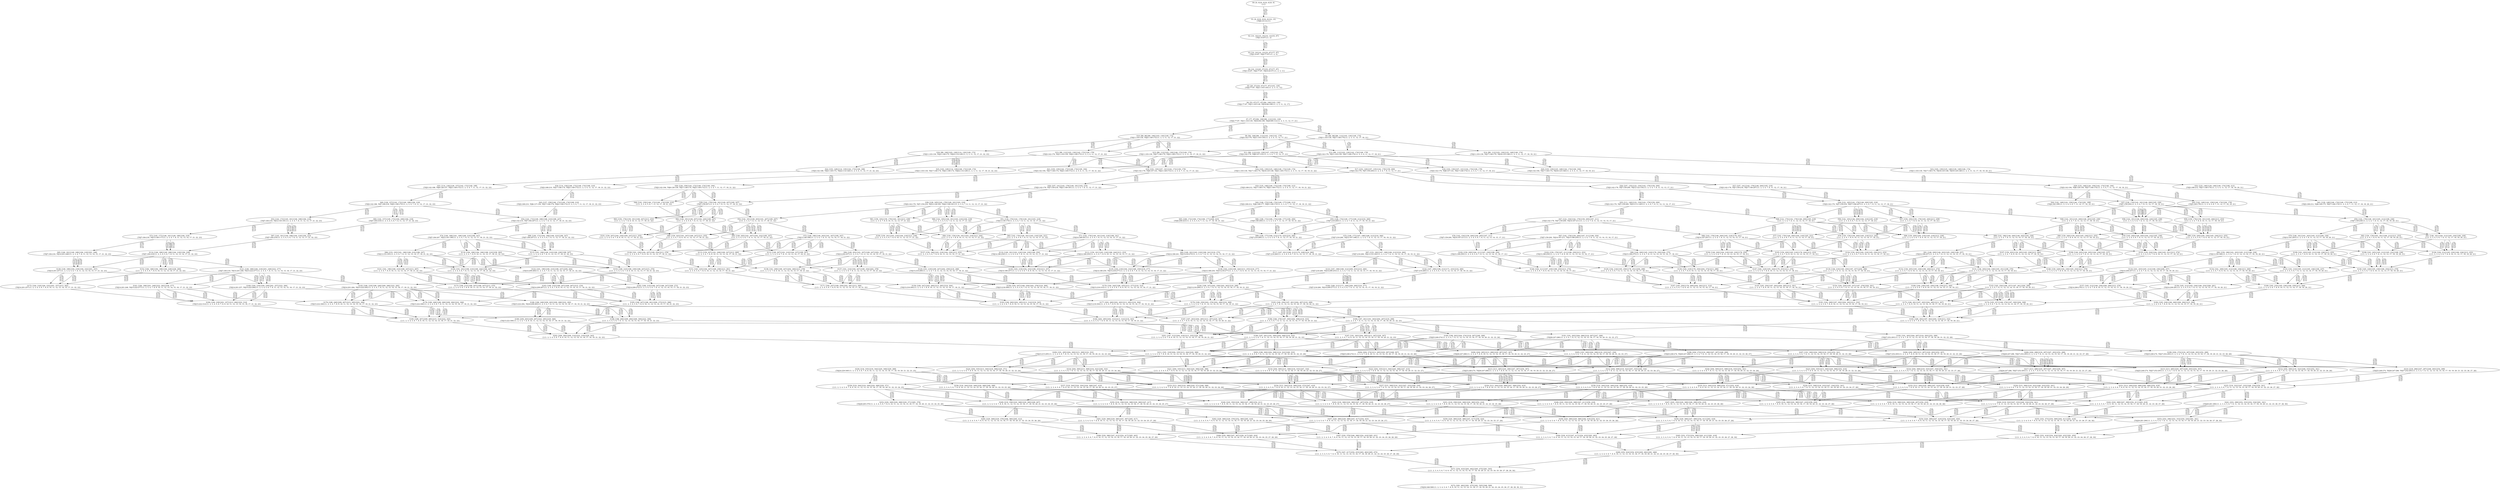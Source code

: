 digraph {
	S0[label="S0: [0, 0] [0, 0] [0, 0] [0, 0] \n{}{}"];
	S1[label="S1: [0, 0] [0, 0] [0, 0] [10, 13] \n{T0J0:10-13}{1}"];
	S2[label="S2: [10, 10] [10, 10] [10, 13] [53, 67] \n{T0J1:53-67}{1, 2}"];
	S3[label="S3: [10, 10] [10, 13] [53, 67] [77, 97] \n{T0J1:53-67, T0J2:77-97}{1, 2, 3}"];
	S4[label="S4: [10, 13] [45, 57] [53, 67] [77, 97] \n{T0J1:53-67, T0J2:77-97, T0J10:45-57}{1, 2, 3, 11}"];
	S5[label="S5: [45, 57] [53, 67] [77, 97] [103, 130] \n{T0J2:77-97, T0J11:103-130}{1, 2, 3, 11, 12}"];
	S6[label="S6: [53, 67] [77, 97] [84, 106] [103, 130] \n{T0J2:77-97, T0J11:103-130, T0J16:84-106}{1, 2, 3, 11, 12, 17}"];
	S7[label="S7: [77, 97] [84, 106] [89, 112] [103, 130] \n{T0J2:77-97, T0J11:103-130, T0J16:84-106, T0J20:89-112}{1, 2, 3, 11, 12, 17, 21}"];
	S8[label="S8: [84, 106] [89, 112] [103, 130] [142, 179] \n{T0J3:142-179, T0J11:103-130}{1, 2, 3, 4, 11, 12, 17, 21}"];
	S9[label="S9: [84, 96] [89, 112] [103, 130] [146, 174] \n{T0J11:103-130, T0J17:146-174}{1, 2, 3, 11, 12, 17, 18, 21}"];
	S10[label="S10: [89, 96] [89, 106] [103, 130] [149, 172] \n{T0J11:103-130, T0J21:149-172}{1, 2, 3, 11, 12, 17, 21, 22}"];
	S11[label="S11: [89, 112] [103, 130] [107, 135] [142, 179] \n{T0J3:142-179, T0J6:107-135}{1, 2, 3, 4, 7, 11, 12, 17, 21}"];
	S12[label="S12: [89, 112] [103, 130] [142, 174] [146, 179] \n{T0J3:142-179, T0J11:103-130, T0J17:146-174}{1, 2, 3, 4, 11, 12, 17, 18, 21}"];
	S13[label="S13: [89, 112] [103, 130] [142, 172] [149, 179] \n{T0J3:142-179, T0J11:103-130, T0J21:149-172}{1, 2, 3, 4, 11, 12, 17, 21, 22}"];
	S14[label="S14: [89, 112] [103, 130] [125, 148] [146, 174] \n{T0J11:103-130, T0J17:146-174, T0J18:125-148}{1, 2, 3, 11, 12, 17, 18, 19, 21}"];
	S15[label="S15: [89, 112] [103, 130] [146, 172] [149, 174] \n{T0J11:103-130, T0J17:146-174, T0J21:149-172}{1, 2, 3, 11, 12, 17, 18, 21, 22}"];
	S16[label="S16: [89, 106] [103, 128] [114, 130] [149, 172] \n{T0J11:103-130, T0J21:149-172, T0J22:114-128}{1, 2, 3, 11, 12, 17, 21, 22, 23}"];
	S17[label="S17: [103, 130] [107, 135] [142, 179] [159, 200] \n{T0J3:142-179, T0J7:159-200}{1, 2, 3, 4, 7, 8, 11, 12, 17, 21}"];
	S18[label="S18: [103, 130] [107, 141] [142, 174] [146, 179] \n{T0J3:142-179, T0J6:107-141, T0J17:146-174}{1, 2, 3, 4, 7, 11, 12, 17, 18, 21}"];
	S19[label="S19: [103, 130] [107, 141] [142, 172] [149, 179] \n{T0J3:142-179, T0J6:107-141, T0J21:149-172}{1, 2, 3, 4, 7, 11, 12, 17, 21, 22}"];
	S20[label="S20: [103, 130] [125, 148] [142, 174] [146, 194] \n{T0J3:142-194, T0J17:146-174, T0J18:125-148}{1, 2, 3, 4, 11, 12, 17, 18, 19, 21}"];
	S21[label="S21: [103, 130] [142, 172] [146, 174] [149, 194] \n{T0J3:142-194, T0J17:146-174, T0J21:149-172}{1, 2, 3, 4, 11, 12, 17, 18, 21, 22}"];
	S22[label="S22: [103, 128] [114, 130] [142, 172] [149, 188] \n{T0J3:142-188, T0J21:149-172, T0J22:114-128}{1, 2, 3, 4, 11, 12, 17, 21, 22, 23}"];
	S23[label="S23: [103, 130] [125, 146] [129, 148] [146, 174] \n{T0J11:103-130, T0J17:146-174, T0J18:125-148, T0J19:129-146}{1, 2, 3, 11, 12, 17, 18, 19, 20, 21}"];
	S24[label="S24: [103, 130] [125, 148] [146, 172] [149, 174] \n{T0J11:103-130, T0J17:146-174, T0J18:125-148, T0J21:149-172}{1, 2, 3, 11, 12, 17, 18, 19, 21, 22}"];
	S25[label="S25: [103, 128] [114, 130] [146, 172] [149, 174] \n{T0J11:103-130, T0J17:146-174, T0J21:149-172, T0J22:114-128}{1, 2, 3, 11, 12, 17, 18, 21, 22, 23}"];
	S26[label="S26: [107, 135] [122, 154] [142, 179] [159, 200] \n{T0J3:142-179, T0J7:159-200, T0J12:122-154}{1, 2, 3, 4, 7, 8, 11, 12, 13, 17, 21}"];
	S27[label="S27: [107, 141] [142, 179] [146, 200] [165, 218] \n{T0J3:142-179, T0J7:159-218, T0J17:146-207}{1, 2, 3, 4, 7, 8, 11, 12, 17, 18, 21}"];
	S28[label="S28: [107, 141] [142, 179] [149, 181] [163, 218] \n{T0J3:142-179, T0J7:159-218, T0J21:149-181}{1, 2, 3, 4, 7, 8, 11, 12, 17, 21, 22}"];
	S29[label="S29: [125, 148] [126, 159] [142, 174] [146, 194] \n{T0J3:142-194, T0J6:126-159, T0J17:146-174}{1, 2, 3, 4, 7, 11, 12, 17, 18, 19, 21}"];
	S30[label="S30: [126, 159] [142, 172] [146, 174] [149, 194] \n{T0J3:142-194, T0J6:126-159, T0J17:146-174, T0J21:149-172}{1, 2, 3, 4, 7, 11, 12, 17, 18, 21, 22}"];
	S31[label="S31: [114, 130] [126, 157] [142, 172] [149, 188] \n{T0J3:142-188, T0J6:126-157, T0J21:149-172}{1, 2, 3, 4, 7, 11, 12, 17, 21, 22, 23}"];
	S32[label="S32: [125, 146] [129, 148] [146, 174] [168, 212] \n{T0J3:168-212, T0J17:146-174}{1, 2, 3, 4, 11, 12, 17, 18, 19, 20, 21}"];
	S33[label="S33: [125, 148] [146, 172] [149, 174] [168, 212] \n{T0J3:168-212, T0J17:146-174, T0J21:149-172}{1, 2, 3, 4, 11, 12, 17, 18, 19, 21, 22}"];
	S34[label="S34: [114, 130] [146, 172] [149, 174] [168, 210] \n{T0J3:168-210, T0J17:146-174, T0J21:149-172}{1, 2, 3, 4, 11, 12, 17, 18, 21, 22, 23}"];
	S35[label="S35: [111, 140] [122, 154] [142, 179] [159, 200] \n{T0J3:142-179, T0J7:159-200, T0J13:111-140}{1, 2, 3, 4, 7, 8, 11, 12, 13, 14, 17, 21}"];
	S36[label="S36: [122, 165] [142, 179] [146, 200] [165, 218] \n{T0J3:142-179, T0J7:159-218, T0J17:146-207}{1, 2, 3, 4, 7, 8, 11, 12, 13, 17, 18, 21}"];
	S37[label="S37: [126, 179] [142, 181] [146, 200] [165, 236] \n{T0J7:159-236}{1, 2, 3, 4, 7, 8, 11, 12, 17, 18, 19, 21}"];
	S38[label="S38: [126, 165] [142, 179] [149, 181] [163, 218] \n{T0J3:142-179, T0J7:159-218, T0J12:126-165, T0J21:149-181}{1, 2, 3, 4, 7, 8, 11, 12, 13, 17, 21, 22}"];
	S39[label="S39: [142, 179] [146, 181] [149, 207] [169, 247] \n{T0J7:159-247}{1, 2, 3, 4, 7, 8, 11, 12, 17, 18, 21, 22}"];
	S40[label="S40: [126, 157] [142, 172] [149, 188] [184, 218] \n{T0J3:142-188, T0J7:184-218, T0J21:149-172}{1, 2, 3, 4, 7, 8, 11, 12, 17, 21, 22, 23}"];
	S41[label="S41: [129, 148] [146, 174] [148, 175] [168, 212] \n{T0J3:168-212, T0J6:148-175, T0J17:146-174}{1, 2, 3, 4, 7, 11, 12, 17, 18, 19, 20, 21}"];
	S42[label="S42: [146, 172] [148, 174] [149, 177] [168, 212] \n{T0J3:168-212, T0J6:148-177, T0J21:149-172}{1, 2, 3, 4, 7, 11, 12, 17, 18, 19, 21, 22}"];
	S43[label="S43: [137, 159] [146, 172] [149, 174] [168, 210] \n{T0J3:168-210, T0J6:137-159, T0J17:146-174, T0J21:149-172}{1, 2, 3, 4, 7, 11, 12, 17, 18, 21, 22, 23}"];
	S44[label="S44: [142, 148] [142, 159] [146, 174] [182, 199] \n{T0J4:182-199}{1, 2, 3, 4, 5, 6, 7, 11, 12, 17, 18, 19, 21}"];
	S45[label="S45: [142, 148] [142, 159] [146, 174] [164, 176] \n{T0J5:164-176}{1, 2, 3, 4, 5, 6, 7, 11, 12, 17, 18, 19, 21}"];
	S46[label="S46: [142, 159] [146, 172] [149, 174] [164, 210] \n{}{1, 2, 3, 4, 5, 6, 7, 11, 12, 17, 18, 21, 22}"];
	S47[label="S47: [122, 154] [142, 179] [159, 200] [167, 211] \n{T0J3:142-179, T0J7:159-200, T0J14:167-211}{1, 2, 3, 4, 7, 8, 11, 12, 13, 14, 15, 17, 21}"];
	S48[label="S48: [122, 170] [142, 179] [146, 200] [165, 218] \n{}{1, 2, 3, 4, 7, 8, 11, 12, 13, 14, 17, 18, 21}"];
	S49[label="S49: [142, 181] [145, 200] [146, 203] [165, 236] \n{}{1, 2, 3, 4, 7, 8, 11, 12, 13, 17, 18, 19, 21}"];
	S50[label="S50: [142, 179] [146, 181] [165, 212] [166, 236] \n{T0J7:159-236}{1, 2, 3, 4, 7, 8, 11, 12, 17, 18, 19, 20, 21}"];
	S51[label="S51: [130, 170] [142, 179] [149, 181] [163, 218] \n{T0J13:130-170}{1, 2, 3, 4, 7, 8, 11, 12, 13, 14, 17, 21, 22}"];
	S52[label="S52: [142, 181] [149, 203] [161, 207] [169, 247] \n{}{1, 2, 3, 4, 7, 8, 11, 12, 13, 17, 18, 21, 22}"];
	S53[label="S53: [142, 172] [145, 181] [149, 188] [184, 218] \n{T0J7:184-218, T0J12:145-181}{1, 2, 3, 4, 7, 8, 11, 12, 13, 17, 21, 22, 23}"];
	S54[label="S54: [142, 172] [149, 188] [168, 210] [188, 247] \n{T0J3:142-210, T0J7:184-247}{1, 2, 3, 4, 7, 8, 11, 12, 17, 18, 21, 22, 23}"];
	S55[label="S55: [148, 174] [149, 177] [168, 212] [216, 260] \n{T0J7:216-260}{1, 2, 3, 4, 7, 8, 11, 12, 17, 18, 19, 21, 22}"];
	S56[label="S56: [142, 165] [146, 200] [164, 216] [165, 218] \n{}{1, 2, 3, 4, 5, 6, 7, 8, 11, 12, 13, 17, 18, 21}"];
	S57[label="S57: [159, 165] [159, 179] [165, 200] [213, 239] \n{}{1, 2, 3, 4, 7, 8, 9, 10, 11, 12, 13, 17, 18, 21}"];
	S58[label="S58: [142, 181] [146, 200] [164, 230] [165, 236] \n{}{1, 2, 3, 4, 5, 6, 7, 8, 11, 12, 17, 18, 19, 21}"];
	S59[label="S59: [159, 179] [159, 181] [165, 200] [213, 253] \n{}{1, 2, 3, 4, 7, 8, 9, 10, 11, 12, 17, 18, 19, 21}"];
	S60[label="S60: [142, 165] [149, 181] [163, 216] [164, 218] \n{}{1, 2, 3, 4, 5, 6, 7, 8, 11, 12, 13, 17, 21, 22}"];
	S61[label="S61: [159, 165] [159, 179] [163, 181] [213, 239] \n{}{1, 2, 3, 4, 7, 8, 9, 10, 11, 12, 13, 17, 21, 22}"];
	S62[label="S62: [146, 181] [149, 207] [164, 230] [169, 247] \n{}{1, 2, 3, 4, 5, 6, 7, 8, 11, 12, 17, 18, 21, 22}"];
	S63[label="S63: [159, 179] [159, 181] [169, 207] [213, 253] \n{}{1, 2, 3, 4, 7, 8, 9, 10, 11, 12, 17, 18, 21, 22}"];
	S64[label="S64: [142, 157] [149, 172] [164, 208] [184, 218] \n{T0J7:184-218}{1, 2, 3, 4, 5, 6, 7, 8, 11, 12, 17, 21, 22, 23}"];
	S65[label="S65: [168, 172] [168, 174] [168, 177] [208, 223] \n{T0J4:208-223}{1, 2, 3, 4, 5, 6, 7, 11, 12, 17, 18, 19, 21, 22}"];
	S66[label="S66: [168, 172] [168, 174] [168, 177] [190, 200] \n{T0J5:190-200}{1, 2, 3, 4, 5, 6, 7, 11, 12, 17, 18, 19, 21, 22}"];
	S67[label="S67: [142, 179] [159, 200] [167, 211] [198, 250] \n{T0J7:159-200, T0J14:167-211, T0J15:198-250}{1, 2, 3, 4, 7, 8, 11, 12, 13, 14, 15, 16, 17, 21}"];
	S68[label="S68: [142, 179] [146, 200] [165, 218] [178, 241] \n{T0J14:167-241}{1, 2, 3, 4, 7, 8, 11, 12, 13, 14, 15, 17, 18, 21}"];
	S69[label="S69: [142, 186] [146, 200] [146, 203] [165, 236] \n{}{1, 2, 3, 4, 7, 8, 11, 12, 13, 14, 17, 18, 19, 21}"];
	S70[label="S70: [146, 181] [161, 203] [165, 212] [166, 236] \n{T0J12:161-203}{1, 2, 3, 4, 7, 8, 11, 12, 13, 17, 18, 19, 20, 21}"];
	S71[label="S71: [142, 179] [149, 181] [163, 218] [186, 241] \n{T0J14:186-241}{1, 2, 3, 4, 7, 8, 11, 12, 13, 14, 15, 17, 21, 22}"];
	S72[label="S72: [146, 186] [149, 203] [161, 207] [169, 247] \n{T0J13:146-186}{1, 2, 3, 4, 7, 8, 11, 12, 13, 14, 17, 18, 21, 22}"];
	S73[label="S73: [145, 177] [146, 181] [149, 188] [184, 218] \n{T0J7:184-218, T0J13:146-177}{1, 2, 3, 4, 7, 8, 11, 12, 13, 14, 17, 21, 22, 23}"];
	S74[label="S74: [149, 188] [161, 196] [168, 210] [188, 247] \n{T0J7:184-247, T0J12:161-196}{1, 2, 3, 4, 7, 8, 11, 12, 13, 17, 18, 21, 22, 23}"];
	S75[label="S75: [149, 177] [167, 198] [168, 212] [216, 260] \n{T0J7:216-260, T0J12:167-198}{1, 2, 3, 4, 7, 8, 11, 12, 13, 17, 18, 19, 21, 22}"];
	S76[label="S76: [142, 154] [159, 200] [164, 205] [167, 211] \n{T0J7:159-200, T0J14:167-211}{1, 2, 3, 4, 5, 6, 7, 8, 11, 12, 13, 14, 15, 17, 21}"];
	S77[label="S77: [142, 179] [146, 200] [164, 218] [165, 221] \n{}{1, 2, 3, 4, 5, 6, 7, 8, 11, 12, 13, 14, 17, 18, 21}"];
	S78[label="S78: [159, 179] [159, 200] [165, 218] [213, 244] \n{}{1, 2, 3, 4, 7, 8, 9, 10, 11, 12, 13, 14, 17, 18, 21}"];
	S79[label="S79: [145, 200] [146, 205] [164, 232] [165, 236] \n{}{1, 2, 3, 4, 5, 6, 7, 8, 11, 12, 13, 17, 18, 19, 21}"];
	S80[label="S80: [159, 200] [159, 203] [165, 236] [213, 255] \n{}{1, 2, 3, 4, 7, 8, 9, 10, 11, 12, 13, 17, 18, 19, 21}"];
	S81[label="S81: [146, 181] [164, 212] [165, 230] [166, 236] \n{}{1, 2, 3, 4, 5, 6, 7, 8, 11, 12, 17, 18, 19, 20, 21}"];
	S82[label="S82: [159, 179] [165, 181] [166, 212] [213, 253] \n{}{1, 2, 3, 4, 7, 8, 9, 10, 11, 12, 17, 18, 19, 20, 21}"];
	S83[label="S83: [142, 179] [149, 181] [163, 218] [164, 221] \n{}{1, 2, 3, 4, 5, 6, 7, 8, 11, 12, 13, 14, 17, 21, 22}"];
	S84[label="S84: [159, 179] [159, 181] [163, 218] [213, 244] \n{}{1, 2, 3, 4, 7, 8, 9, 10, 11, 12, 13, 14, 17, 21, 22}"];
	S85[label="S85: [149, 205] [161, 207] [164, 232] [169, 247] \n{}{1, 2, 3, 4, 5, 6, 7, 8, 11, 12, 13, 17, 18, 21, 22}"];
	S86[label="S86: [159, 203] [161, 207] [169, 247] [213, 255] \n{}{1, 2, 3, 4, 7, 8, 9, 10, 11, 12, 13, 17, 18, 21, 22}"];
	S87[label="S87: [145, 181] [149, 188] [164, 218] [184, 223] \n{T0J7:184-218}{1, 2, 3, 4, 5, 6, 7, 8, 11, 12, 13, 17, 21, 22, 23}"];
	S88[label="S88: [149, 172] [164, 188] [168, 223] [188, 247] \n{T0J7:184-247}{1, 2, 3, 4, 5, 6, 7, 8, 11, 12, 17, 18, 21, 22, 23}"];
	S89[label="S89: [149, 177] [168, 212] [170, 225] [216, 260] \n{T0J7:216-260}{1, 2, 3, 4, 5, 6, 7, 8, 11, 12, 17, 18, 19, 21, 22}"];
	S90[label="S90: [146, 200] [165, 218] [178, 250] [204, 275] \n{T0J15:198-275}{1, 2, 3, 4, 7, 8, 11, 12, 13, 14, 15, 16, 17, 18, 21}"];
	S91[label="S91: [146, 200] [146, 203] [165, 236] [198, 257] \n{T0J14:198-257}{1, 2, 3, 4, 7, 8, 11, 12, 13, 14, 15, 17, 18, 19, 21}"];
	S92[label="S92: [150, 186] [161, 203] [165, 212] [166, 236] \n{T0J13:150-186}{1, 2, 3, 4, 7, 8, 11, 12, 13, 14, 17, 18, 19, 20, 21}"];
	S93[label="S93: [149, 181] [163, 218] [186, 241] [218, 275] \n{T0J14:186-241, T0J15:218-275}{1, 2, 3, 4, 7, 8, 11, 12, 13, 14, 15, 16, 17, 21, 22}"];
	S94[label="S94: [149, 203] [161, 207] [169, 247] [202, 257] \n{T0J14:202-257}{1, 2, 3, 4, 7, 8, 11, 12, 13, 14, 15, 17, 18, 21, 22}"];
	S95[label="S95: [146, 181] [149, 188] [184, 218] [201, 248] \n{T0J7:184-218, T0J14:201-248}{1, 2, 3, 4, 7, 8, 11, 12, 13, 14, 15, 17, 21, 22, 23}"];
	S96[label="S96: [153, 193] [161, 196] [168, 210] [188, 247] \n{T0J13:153-193}{1, 2, 3, 4, 7, 8, 11, 12, 13, 14, 17, 18, 21, 22, 23}"];
	S97[label="S97: [153, 182] [167, 198] [168, 212] [216, 260] \n{T0J7:216-260, T0J13:153-182}{1, 2, 3, 4, 7, 8, 11, 12, 13, 14, 17, 18, 19, 21, 22}"];
	S98[label="S98: [159, 200] [164, 216] [165, 218] [213, 239] \n{}{1, 2, 3, 4, 5, 6, 7, 8, 9, 10, 11, 12, 13, 17, 18, 21}"];
	S99[label="S99: [159, 200] [164, 230] [165, 236] [213, 255] \n{}{1, 2, 3, 4, 5, 6, 7, 8, 9, 10, 11, 12, 17, 18, 19, 21}"];
	S100[label="S100: [159, 181] [163, 216] [164, 218] [213, 239] \n{}{1, 2, 3, 4, 5, 6, 7, 8, 9, 10, 11, 12, 13, 17, 21, 22}"];
	S101[label="S101: [159, 207] [164, 230] [169, 247] [213, 255] \n{}{1, 2, 3, 4, 5, 6, 7, 8, 9, 10, 11, 12, 17, 18, 21, 22}"];
	S102[label="S102: [159, 200] [164, 211] [167, 230] [198, 250] \n{T0J15:198-250}{1, 2, 3, 4, 5, 6, 7, 8, 11, 12, 13, 14, 15, 16, 17, 21}"];
	S103[label="S103: [159, 179] [167, 211] [198, 250] [213, 253] \n{T0J15:198-250}{1, 2, 3, 4, 7, 8, 9, 10, 11, 12, 13, 14, 15, 16, 17, 21}"];
	S104[label="S104: [146, 200] [164, 218] [165, 230] [178, 250] \n{}{1, 2, 3, 4, 5, 6, 7, 8, 11, 12, 13, 14, 15, 17, 18, 21}"];
	S105[label="S105: [159, 200] [165, 218] [178, 244] [213, 253] \n{}{1, 2, 3, 4, 7, 8, 9, 10, 11, 12, 13, 14, 15, 17, 18, 21}"];
	S106[label="S106: [146, 205] [146, 205] [164, 236] [165, 237] \n{}{1, 2, 3, 4, 5, 6, 7, 8, 11, 12, 13, 14, 17, 18, 19, 21}"];
	S107[label="S107: [159, 203] [159, 205] [165, 236] [213, 260] \n{}{1, 2, 3, 4, 7, 8, 9, 10, 11, 12, 13, 14, 17, 18, 19, 21}"];
	S108[label="S108: [161, 205] [165, 212] [165, 232] [166, 236] \n{}{1, 2, 3, 4, 5, 6, 7, 8, 11, 12, 13, 17, 18, 19, 20, 21}"];
	S109[label="S109: [161, 203] [165, 212] [166, 236] [213, 255] \n{}{1, 2, 3, 4, 7, 8, 9, 10, 11, 12, 13, 17, 18, 19, 20, 21}"];
	S110[label="S110: [149, 181] [163, 218] [164, 230] [186, 250] \n{T0J14:186-250}{1, 2, 3, 4, 5, 6, 7, 8, 11, 12, 13, 14, 15, 17, 21, 22}"];
	S111[label="S111: [159, 181] [163, 218] [186, 244] [213, 253] \n{T0J14:186-250}{1, 2, 3, 4, 7, 8, 9, 10, 11, 12, 13, 14, 15, 17, 21, 22}"];
	S112[label="S112: [149, 207] [161, 210] [164, 237] [169, 247] \n{}{1, 2, 3, 4, 5, 6, 7, 8, 11, 12, 13, 14, 17, 18, 21, 22}"];
	S113[label="S113: [159, 207] [161, 208] [169, 247] [213, 260] \n{}{1, 2, 3, 4, 7, 8, 9, 10, 11, 12, 13, 14, 17, 18, 21, 22}"];
	S114[label="S114: [146, 186] [149, 188] [164, 218] [184, 228] \n{T0J7:184-218}{1, 2, 3, 4, 5, 6, 7, 8, 11, 12, 13, 14, 17, 21, 22, 23}"];
	S115[label="S115: [161, 196] [168, 210] [168, 239] [188, 247] \n{}{1, 2, 3, 4, 5, 6, 7, 8, 11, 12, 13, 17, 18, 21, 22, 23}"];
	S116[label="S116: [184, 188] [184, 196] [188, 210] [238, 262] \n{}{1, 2, 3, 4, 7, 8, 9, 10, 11, 12, 13, 17, 18, 21, 22, 23}"];
	S117[label="S117: [167, 201] [168, 212] [170, 228] [216, 260] \n{T0J7:216-260}{1, 2, 3, 4, 5, 6, 7, 8, 11, 12, 13, 17, 18, 19, 21, 22}"];
	S118[label="S118: [146, 218] [165, 250] [187, 257] [204, 296] \n{}{1, 2, 3, 4, 7, 8, 11, 12, 13, 14, 15, 16, 17, 18, 19, 21}"];
	S119[label="S119: [161, 203] [165, 212] [166, 236] [206, 257] \n{T0J14:206-257}{1, 2, 3, 4, 7, 8, 11, 12, 13, 14, 15, 17, 18, 19, 20, 21}"];
	S120[label="S120: [161, 218] [169, 247] [202, 259] [218, 299] \n{T0J15:218-299}{1, 2, 3, 4, 7, 8, 11, 12, 13, 14, 15, 16, 17, 18, 21, 22}"];
	S121[label="S121: [149, 188] [184, 218] [201, 248] [222, 277] \n{T0J7:184-218, T0J14:201-248, T0J15:222-277}{1, 2, 3, 4, 7, 8, 11, 12, 13, 14, 15, 16, 17, 21, 22, 23}"];
	S122[label="S122: [161, 196] [168, 210] [188, 247] [209, 264] \n{T0J14:209-264}{1, 2, 3, 4, 7, 8, 11, 12, 13, 14, 15, 17, 18, 21, 22, 23}"];
	S123[label="S123: [167, 198] [168, 212] [209, 253] [216, 260] \n{T0J7:216-260, T0J14:209-253}{1, 2, 3, 4, 7, 8, 11, 12, 13, 14, 15, 17, 18, 19, 21, 22}"];
	S124[label="S124: [159, 205] [164, 218] [165, 230] [213, 253] \n{}{1, 2, 3, 4, 5, 6, 7, 8, 9, 10, 11, 12, 13, 14, 17, 18, 21}"];
	S125[label="S125: [159, 224] [164, 236] [165, 251] [213, 274] \n{}{1, 2, 3, 4, 5, 6, 7, 8, 9, 10, 11, 12, 13, 17, 18, 19, 21}"];
	S126[label="S126: [164, 212] [165, 230] [166, 236] [213, 255] \n{}{1, 2, 3, 4, 5, 6, 7, 8, 9, 10, 11, 12, 17, 18, 19, 20, 21}"];
	S127[label="S127: [159, 186] [163, 218] [164, 230] [213, 253] \n{}{1, 2, 3, 4, 5, 6, 7, 8, 9, 10, 11, 12, 13, 14, 17, 21, 22}"];
	S128[label="S128: [161, 230] [164, 247] [169, 254] [213, 279] \n{}{1, 2, 3, 4, 5, 6, 7, 8, 9, 10, 11, 12, 13, 17, 18, 21, 22}"];
	S129[label="S129: [164, 218] [165, 250] [178, 251] [204, 296] \n{}{1, 2, 3, 4, 5, 6, 7, 8, 11, 12, 13, 14, 15, 16, 17, 18, 21}"];
	S130[label="S130: [165, 218] [178, 250] [204, 274] [213, 296] \n{}{1, 2, 3, 4, 7, 8, 9, 10, 11, 12, 13, 14, 15, 16, 17, 18, 21}"];
	S131[label="S131: [146, 205] [164, 236] [165, 251] [198, 276] \n{}{1, 2, 3, 4, 5, 6, 7, 8, 11, 12, 13, 14, 15, 17, 18, 19, 21}"];
	S132[label="S132: [159, 205] [165, 236] [198, 260] [213, 274] \n{}{1, 2, 3, 4, 7, 8, 9, 10, 11, 12, 13, 14, 15, 17, 18, 19, 21}"];
	S133[label="S133: [161, 210] [165, 212] [165, 236] [166, 237] \n{}{1, 2, 3, 4, 5, 6, 7, 8, 11, 12, 13, 14, 17, 18, 19, 20, 21}"];
	S134[label="S134: [161, 208] [165, 212] [166, 236] [213, 260] \n{}{1, 2, 3, 4, 7, 8, 9, 10, 11, 12, 13, 14, 17, 18, 19, 20, 21}"];
	S135[label="S135: [163, 218] [164, 232] [186, 250] [218, 277] \n{T0J14:186-250, T0J15:218-277}{1, 2, 3, 4, 5, 6, 7, 8, 11, 12, 13, 14, 15, 16, 17, 21, 22}"];
	S136[label="S136: [163, 218] [186, 244] [213, 255] [218, 277] \n{T0J14:186-250, T0J15:218-277}{1, 2, 3, 4, 7, 8, 9, 10, 11, 12, 13, 14, 15, 16, 17, 21, 22}"];
	S137[label="S137: [161, 210] [164, 247] [169, 254] [202, 278] \n{}{1, 2, 3, 4, 5, 6, 7, 8, 11, 12, 13, 14, 15, 17, 18, 21, 22}"];
	S138[label="S138: [161, 208] [169, 247] [202, 260] [213, 278] \n{}{1, 2, 3, 4, 7, 8, 9, 10, 11, 12, 13, 14, 15, 17, 18, 21, 22}"];
	S139[label="S139: [149, 188] [164, 218] [184, 232] [201, 257] \n{T0J14:201-257}{1, 2, 3, 4, 5, 6, 7, 8, 11, 12, 13, 14, 15, 17, 21, 22, 23}"];
	S140[label="S140: [161, 201] [168, 210] [168, 244] [188, 247] \n{}{1, 2, 3, 4, 5, 6, 7, 8, 11, 12, 13, 14, 17, 18, 21, 22, 23}"];
	S141[label="S141: [161, 196] [168, 210] [188, 247] [213, 267] \n{}{1, 2, 3, 4, 7, 8, 9, 10, 11, 12, 13, 14, 17, 18, 21, 22, 23}"];
	S142[label="S142: [167, 206] [168, 212] [171, 233] [216, 260] \n{T0J7:216-260}{1, 2, 3, 4, 5, 6, 7, 8, 11, 12, 13, 14, 17, 18, 19, 21, 22}"];
	S143[label="S143: [165, 250] [166, 257] [187, 261] [204, 299] \n{}{1, 2, 3, 4, 7, 8, 11, 12, 13, 14, 15, 16, 17, 18, 19, 20, 21}"];
	S144[label="S144: [168, 247] [202, 259] [202, 263] [218, 299] \n{T0J15:218-299}{1, 2, 3, 4, 7, 8, 11, 12, 13, 14, 15, 16, 17, 18, 19, 21, 22}"];
	S145[label="S145: [168, 218] [188, 248] [209, 266] [222, 292] \n{T0J14:201-264, T0J15:222-292}{1, 2, 3, 4, 7, 8, 11, 12, 13, 14, 15, 16, 17, 18, 21, 22, 23}"];
	S146[label="S146: [164, 211] [167, 230] [198, 250] [213, 274] \n{}{1, 2, 3, 4, 5, 6, 7, 8, 9, 10, 11, 12, 13, 14, 15, 16, 17, 21}"];
	S147[label="S147: [164, 218] [165, 244] [178, 253] [213, 276] \n{}{1, 2, 3, 4, 5, 6, 7, 8, 9, 10, 11, 12, 13, 14, 15, 17, 18, 21}"];
	S148[label="S148: [159, 229] [164, 236] [165, 254] [213, 279] \n{}{1, 2, 3, 4, 5, 6, 7, 8, 9, 10, 11, 12, 13, 14, 17, 18, 19, 21}"];
	S149[label="S149: [165, 230] [165, 236] [166, 254] [213, 279] \n{}{1, 2, 3, 4, 5, 6, 7, 8, 9, 10, 11, 12, 13, 17, 18, 19, 20, 21}"];
	S150[label="S150: [163, 218] [164, 232] [186, 253] [213, 257] \n{T0J14:186-257}{1, 2, 3, 4, 5, 6, 7, 8, 9, 10, 11, 12, 13, 14, 15, 17, 21, 22}"];
	S151[label="S151: [161, 235] [164, 247] [169, 258] [213, 281] \n{}{1, 2, 3, 4, 5, 6, 7, 8, 9, 10, 11, 12, 13, 14, 17, 18, 21, 22}"];
	S152[label="S152: [184, 186] [184, 188] [184, 228] [238, 260] \n{}{1, 2, 3, 4, 5, 6, 7, 8, 9, 10, 11, 12, 13, 14, 17, 21, 22, 23}"];
	S153[label="S153: [168, 210] [168, 239] [188, 247] [215, 270] \n{}{1, 2, 3, 4, 5, 6, 7, 8, 9, 10, 11, 12, 13, 17, 18, 21, 22, 23}"];
	S154[label="S154: [164, 250] [165, 257] [187, 276] [204, 301] \n{}{1, 2, 3, 4, 5, 6, 7, 8, 11, 12, 13, 14, 15, 16, 17, 18, 19, 21}"];
	S155[label="S155: [165, 250] [187, 263] [204, 285] [213, 301] \n{}{1, 2, 3, 4, 7, 8, 9, 10, 11, 12, 13, 14, 15, 16, 17, 18, 19, 21}"];
	S156[label="S156: [165, 212] [165, 236] [166, 254] [206, 281] \n{T0J14:206-281}{1, 2, 3, 4, 5, 6, 7, 8, 11, 12, 13, 14, 15, 17, 18, 19, 20, 21}"];
	S157[label="S157: [165, 212] [166, 236] [206, 260] [215, 279] \n{T0J14:206-279}{1, 2, 3, 4, 7, 8, 9, 10, 11, 12, 13, 14, 15, 17, 18, 19, 20, 21}"];
	S158[label="S158: [164, 247] [169, 259] [202, 278] [218, 306] \n{T0J15:218-306}{1, 2, 3, 4, 5, 6, 7, 8, 11, 12, 13, 14, 15, 16, 17, 18, 21, 22}"];
	S159[label="S159: [169, 247] [202, 260] [213, 285] [218, 304] \n{T0J15:218-304}{1, 2, 3, 4, 7, 8, 9, 10, 11, 12, 13, 14, 15, 16, 17, 18, 21, 22}"];
	S160[label="S160: [164, 218] [184, 239] [201, 257] [222, 284] \n{T0J14:201-257, T0J15:222-284}{1, 2, 3, 4, 5, 6, 7, 8, 11, 12, 13, 14, 15, 16, 17, 21, 22, 23}"];
	S161[label="S161: [184, 188] [201, 248] [222, 262] [238, 277] \n{T0J14:201-248, T0J15:222-277}{1, 2, 3, 4, 7, 8, 9, 10, 11, 12, 13, 14, 15, 16, 17, 21, 22, 23}"];
	S162[label="S162: [168, 210] [168, 247] [188, 247] [209, 272] \n{T0J14:209-272}{1, 2, 3, 4, 5, 6, 7, 8, 11, 12, 13, 14, 15, 17, 18, 21, 22, 23}"];
	S163[label="S163: [168, 210] [188, 247] [209, 267] [215, 270] \n{T0J14:209-267}{1, 2, 3, 4, 7, 8, 9, 10, 11, 12, 13, 14, 15, 17, 18, 21, 22, 23}"];
	S164[label="S164: [168, 212] [171, 249] [209, 260] [216, 277] \n{T0J7:216-260, T0J14:209-277}{1, 2, 3, 4, 5, 6, 7, 8, 11, 12, 13, 14, 15, 17, 18, 19, 21, 22}"];
	S165[label="S165: [166, 259] [187, 261] [204, 287] [218, 299] \n{}{1, 2, 3, 4, 7, 8, 11, 12, 13, 14, 15, 16, 17, 18, 19, 20, 21, 22}"];
	S166[label="S166: [188, 248] [209, 263] [209, 266] [222, 292] \n{T0J15:222-292, T0J18:209-263}{1, 2, 3, 4, 7, 8, 11, 12, 13, 14, 15, 16, 17, 18, 19, 21, 22, 23}"];
	S167[label="S167: [165, 250] [178, 269] [204, 292] [213, 314] \n{}{1, 2, 3, 4, 5, 6, 7, 8, 9, 10, 11, 12, 13, 14, 15, 16, 17, 18, 21}"];
	S168[label="S168: [164, 236] [165, 256] [198, 279] [213, 300] \n{}{1, 2, 3, 4, 5, 6, 7, 8, 9, 10, 11, 12, 13, 14, 15, 17, 18, 19, 21}"];
	S169[label="S169: [165, 235] [165, 236] [166, 259] [213, 284] \n{}{1, 2, 3, 4, 5, 6, 7, 8, 9, 10, 11, 12, 13, 14, 17, 18, 19, 20, 21}"];
	S170[label="S170: [164, 244] [186, 255] [213, 277] [218, 314] \n{T0J15:218-314}{1, 2, 3, 4, 5, 6, 7, 8, 9, 10, 11, 12, 13, 14, 15, 16, 17, 21, 22}"];
	S171[label="S171: [164, 247] [169, 259] [202, 281] [213, 306] \n{}{1, 2, 3, 4, 5, 6, 7, 8, 9, 10, 11, 12, 13, 14, 15, 17, 18, 21, 22}"];
	S172[label="S172: [164, 218] [184, 232] [201, 257] [213, 262] \n{T0J14:201-257}{1, 2, 3, 4, 5, 6, 7, 8, 9, 10, 11, 12, 13, 14, 15, 17, 21, 22, 23}"];
	S173[label="S173: [168, 215] [168, 247] [188, 247] [213, 275] \n{}{1, 2, 3, 4, 5, 6, 7, 8, 9, 10, 11, 12, 13, 14, 17, 18, 21, 22, 23}"];
	S174[label="S174: [165, 257] [166, 276] [187, 300] [204, 308] \n{}{1, 2, 3, 4, 5, 6, 7, 8, 11, 12, 13, 14, 15, 16, 17, 18, 19, 20, 21}"];
	S175[label="S175: [166, 261] [187, 263] [204, 285] [213, 307] \n{}{1, 2, 3, 4, 7, 8, 9, 10, 11, 12, 13, 14, 15, 16, 17, 18, 19, 20, 21}"];
	S176[label="S176: [169, 259] [202, 278] [202, 299] [218, 308] \n{}{1, 2, 3, 4, 5, 6, 7, 8, 11, 12, 13, 14, 15, 16, 17, 18, 19, 21, 22}"];
	S177[label="S177: [202, 260] [202, 263] [213, 285] [218, 304] \n{T0J15:218-304}{1, 2, 3, 4, 7, 8, 9, 10, 11, 12, 13, 14, 15, 16, 17, 18, 19, 21, 22}"];
	S178[label="S178: [168, 248] [188, 266] [209, 284] [222, 306] \n{T0J15:222-306}{1, 2, 3, 4, 5, 6, 7, 8, 11, 12, 13, 14, 15, 16, 17, 18, 21, 22, 23}"];
	S179[label="S179: [188, 248] [209, 267] [215, 285] [222, 306] \n{T0J15:222-306}{1, 2, 3, 4, 7, 8, 9, 10, 11, 12, 13, 14, 15, 16, 17, 18, 21, 22, 23}"];
	S180[label="S180: [187, 261] [191, 263] [204, 287] [218, 299] \n{}{1, 2, 3, 4, 7, 8, 11, 12, 13, 14, 15, 16, 17, 18, 19, 20, 21, 22, 23}"];
	S181[label="S181: [165, 269] [187, 292] [204, 302] [213, 332] \n{}{1, 2, 3, 4, 5, 6, 7, 8, 9, 10, 11, 12, 13, 14, 15, 16, 17, 18, 19, 21}"];
	S182[label="S182: [165, 236] [166, 260] [206, 284] [215, 306] \n{}{1, 2, 3, 4, 5, 6, 7, 8, 9, 10, 11, 12, 13, 14, 15, 17, 18, 19, 20, 21}"];
	S183[label="S183: [169, 260] [202, 285] [213, 314] [218, 343] \n{}{1, 2, 3, 4, 5, 6, 7, 8, 9, 10, 11, 12, 13, 14, 15, 16, 17, 18, 21, 22}"];
	S184[label="S184: [184, 239] [201, 257] [213, 284] [222, 314] \n{T0J15:222-314}{1, 2, 3, 4, 5, 6, 7, 8, 9, 10, 11, 12, 13, 14, 15, 16, 17, 21, 22, 23}"];
	S185[label="S185: [168, 247] [188, 261] [209, 275] [215, 286] \n{}{1, 2, 3, 4, 5, 6, 7, 8, 9, 10, 11, 12, 13, 14, 15, 17, 18, 21, 22, 23}"];
	S186[label="S186: [166, 278] [187, 300] [204, 308] [218, 333] \n{}{1, 2, 3, 4, 5, 6, 7, 8, 11, 12, 13, 14, 15, 16, 17, 18, 19, 20, 21, 22}"];
	S187[label="S187: [187, 263] [204, 285] [213, 287] [220, 307] \n{}{1, 2, 3, 4, 7, 8, 9, 10, 11, 12, 13, 14, 15, 16, 17, 18, 19, 20, 21, 22}"];
	S188[label="S188: [188, 266] [209, 284] [209, 300] [222, 306] \n{}{1, 2, 3, 4, 5, 6, 7, 8, 11, 12, 13, 14, 15, 16, 17, 18, 19, 21, 22, 23}"];
	S189[label="S189: [209, 263] [209, 267] [222, 285] [229, 306] \n{T0J15:222-306}{1, 2, 3, 4, 7, 8, 9, 10, 11, 12, 13, 14, 15, 16, 17, 18, 19, 21, 22, 23}"];
	S190[label="S190: [198, 263] [204, 274] [218, 287] [248, 299] \n{T0J25:248-274}{1, 2, 3, 4, 7, 8, 11, 12, 13, 14, 15, 16, 17, 18, 19, 20, 21, 22, 23, 26}"];
	S191[label="S191: [191, 263] [204, 286] [218, 287] [247, 299] \n{T0J26:247-286}{1, 2, 3, 4, 7, 8, 11, 12, 13, 14, 15, 16, 17, 18, 19, 20, 21, 22, 23, 27}"];
	S192[label="S192: [191, 263] [204, 287] [218, 293] [252, 299] \n{T0J27:252-293}{1, 2, 3, 4, 7, 8, 11, 12, 13, 14, 15, 16, 17, 18, 19, 20, 21, 22, 23, 28}"];
	S193[label="S193: [166, 292] [187, 302] [204, 319] [213, 332] \n{}{1, 2, 3, 4, 5, 6, 7, 8, 9, 10, 11, 12, 13, 14, 15, 16, 17, 18, 19, 20, 21}"];
	S194[label="S194: [202, 285] [202, 312] [213, 314] [218, 343] \n{}{1, 2, 3, 4, 5, 6, 7, 8, 9, 10, 11, 12, 13, 14, 15, 16, 17, 18, 19, 21, 22}"];
	S195[label="S195: [188, 267] [209, 285] [215, 314] [222, 343] \n{}{1, 2, 3, 4, 5, 6, 7, 8, 9, 10, 11, 12, 13, 14, 15, 16, 17, 18, 21, 22, 23}"];
	S196[label="S196: [187, 291] [191, 300] [204, 308] [218, 333] \n{}{1, 2, 3, 4, 5, 6, 7, 8, 11, 12, 13, 14, 15, 16, 17, 18, 19, 20, 21, 22, 23}"];
	S197[label="S197: [191, 263] [204, 285] [213, 287] [220, 307] \n{}{1, 2, 3, 4, 7, 8, 9, 10, 11, 12, 13, 14, 15, 16, 17, 18, 19, 20, 21, 22, 23}"];
	S198[label="S198: [204, 274] [218, 286] [247, 287] [248, 299] \n{T0J25:248-274, T0J26:247-286}{1, 2, 3, 4, 7, 8, 11, 12, 13, 14, 15, 16, 17, 18, 19, 20, 21, 22, 23, 26, 27}"];
	S199[label="S199: [204, 274] [218, 287] [248, 293] [252, 299] \n{T0J25:248-274, T0J27:252-293}{1, 2, 3, 4, 7, 8, 11, 12, 13, 14, 15, 16, 17, 18, 19, 20, 21, 22, 23, 26, 28}"];
	S200[label="S200: [204, 286] [218, 287] [247, 293] [252, 299] \n{T0J26:247-286, T0J27:252-293}{1, 2, 3, 4, 7, 8, 11, 12, 13, 14, 15, 16, 17, 18, 19, 20, 21, 22, 23, 27, 28}"];
	S201[label="S201: [187, 312] [204, 319] [213, 335] [220, 368] \n{}{1, 2, 3, 4, 5, 6, 7, 8, 9, 10, 11, 12, 13, 14, 15, 16, 17, 18, 19, 20, 21, 22}"];
	S202[label="S202: [209, 285] [209, 314] [222, 319] [229, 343] \n{}{1, 2, 3, 4, 5, 6, 7, 8, 9, 10, 11, 12, 13, 14, 15, 16, 17, 18, 19, 21, 22, 23}"];
	S203[label="S203: [198, 300] [204, 308] [218, 322] [248, 333] \n{}{1, 2, 3, 4, 5, 6, 7, 8, 11, 12, 13, 14, 15, 16, 17, 18, 19, 20, 21, 22, 23, 26}"];
	S204[label="S204: [204, 274] [213, 285] [220, 287] [248, 307] \n{T0J25:248-274}{1, 2, 3, 4, 7, 8, 9, 10, 11, 12, 13, 14, 15, 16, 17, 18, 19, 20, 21, 22, 23, 26}"];
	S205[label="S205: [191, 300] [204, 308] [218, 333] [247, 334] \n{}{1, 2, 3, 4, 5, 6, 7, 8, 11, 12, 13, 14, 15, 16, 17, 18, 19, 20, 21, 22, 23, 27}"];
	S206[label="S206: [204, 285] [213, 286] [220, 287] [247, 307] \n{T0J26:247-286}{1, 2, 3, 4, 7, 8, 9, 10, 11, 12, 13, 14, 15, 16, 17, 18, 19, 20, 21, 22, 23, 27}"];
	S207[label="S207: [191, 300] [204, 308] [218, 333] [252, 341] \n{}{1, 2, 3, 4, 5, 6, 7, 8, 11, 12, 13, 14, 15, 16, 17, 18, 19, 20, 21, 22, 23, 28}"];
	S208[label="S208: [204, 285] [213, 287] [220, 293] [252, 307] \n{T0J27:252-293}{1, 2, 3, 4, 7, 8, 9, 10, 11, 12, 13, 14, 15, 16, 17, 18, 19, 20, 21, 22, 23, 28}"];
	S209[label="S209: [191, 295] [204, 300] [215, 308] [218, 333] \n{T0J23:215-295}{1, 2, 3, 4, 5, 6, 7, 8, 11, 12, 13, 14, 15, 16, 17, 18, 19, 20, 21, 22, 23, 24}"];
	S210[label="S210: [218, 286] [247, 287] [248, 293] [254, 299] \n{T0J25:248-274, T0J26:247-286, T0J27:252-293}{1, 2, 3, 4, 7, 8, 11, 12, 13, 14, 15, 16, 17, 18, 19, 20, 21, 22, 23, 26, 27, 28}"];
	S211[label="S211: [191, 319] [204, 335] [213, 344] [220, 368] \n{}{1, 2, 3, 4, 5, 6, 7, 8, 9, 10, 11, 12, 13, 14, 15, 16, 17, 18, 19, 20, 21, 22, 23}"];
	S212[label="S212: [204, 308] [218, 322] [247, 333] [248, 334] \n{}{1, 2, 3, 4, 5, 6, 7, 8, 11, 12, 13, 14, 15, 16, 17, 18, 19, 20, 21, 22, 23, 26, 27}"];
	S213[label="S213: [213, 285] [220, 286] [247, 287] [254, 307] \n{T0J25:248-274, T0J26:247-286}{1, 2, 3, 4, 7, 8, 9, 10, 11, 12, 13, 14, 15, 16, 17, 18, 19, 20, 21, 22, 23, 26, 27}"];
	S214[label="S214: [204, 308] [218, 322] [248, 333] [252, 341] \n{}{1, 2, 3, 4, 5, 6, 7, 8, 11, 12, 13, 14, 15, 16, 17, 18, 19, 20, 21, 22, 23, 26, 28}"];
	S215[label="S215: [213, 285] [220, 287] [248, 293] [254, 307] \n{T0J25:248-274, T0J27:252-293}{1, 2, 3, 4, 7, 8, 9, 10, 11, 12, 13, 14, 15, 16, 17, 18, 19, 20, 21, 22, 23, 26, 28}"];
	S216[label="S216: [204, 308] [218, 333] [247, 334] [252, 341] \n{}{1, 2, 3, 4, 5, 6, 7, 8, 11, 12, 13, 14, 15, 16, 17, 18, 19, 20, 21, 22, 23, 27, 28}"];
	S217[label="S217: [213, 286] [220, 287] [247, 293] [258, 307] \n{T0J26:247-286, T0J27:252-293}{1, 2, 3, 4, 7, 8, 9, 10, 11, 12, 13, 14, 15, 16, 17, 18, 19, 20, 21, 22, 23, 27, 28}"];
	S218[label="S218: [204, 300] [215, 308] [218, 322] [248, 333] \n{}{1, 2, 3, 4, 5, 6, 7, 8, 11, 12, 13, 14, 15, 16, 17, 18, 19, 20, 21, 22, 23, 24, 26}"];
	S219[label="S219: [204, 300] [215, 308] [218, 333] [247, 334] \n{}{1, 2, 3, 4, 5, 6, 7, 8, 11, 12, 13, 14, 15, 16, 17, 18, 19, 20, 21, 22, 23, 24, 27}"];
	S220[label="S220: [204, 300] [215, 308] [218, 333] [252, 341] \n{}{1, 2, 3, 4, 5, 6, 7, 8, 11, 12, 13, 14, 15, 16, 17, 18, 19, 20, 21, 22, 23, 24, 28}"];
	S221[label="S221: [204, 335] [213, 344] [220, 368] [248, 398] \n{}{1, 2, 3, 4, 5, 6, 7, 8, 9, 10, 11, 12, 13, 14, 15, 16, 17, 18, 19, 20, 21, 22, 23, 26}"];
	S222[label="S222: [204, 335] [213, 344] [220, 368] [247, 410] \n{}{1, 2, 3, 4, 5, 6, 7, 8, 9, 10, 11, 12, 13, 14, 15, 16, 17, 18, 19, 20, 21, 22, 23, 27}"];
	S223[label="S223: [204, 335] [213, 344] [220, 368] [252, 416] \n{}{1, 2, 3, 4, 5, 6, 7, 8, 9, 10, 11, 12, 13, 14, 15, 16, 17, 18, 19, 20, 21, 22, 23, 28}"];
	S224[label="S224: [204, 335] [213, 344] [218, 368] [220, 371] \n{}{1, 2, 3, 4, 5, 6, 7, 8, 9, 10, 11, 12, 13, 14, 15, 16, 17, 18, 19, 20, 21, 22, 23, 24}"];
	S225[label="S225: [218, 322] [247, 333] [248, 334] [254, 341] \n{}{1, 2, 3, 4, 5, 6, 7, 8, 11, 12, 13, 14, 15, 16, 17, 18, 19, 20, 21, 22, 23, 26, 27, 28}"];
	S226[label="S226: [218, 335] [218, 344] [220, 349] [229, 368] \n{T0J24:229-349}{1, 2, 3, 4, 5, 6, 7, 8, 9, 10, 11, 12, 13, 14, 15, 16, 17, 18, 19, 20, 21, 22, 23, 25}"];
	S227[label="S227: [215, 308] [218, 322] [247, 333] [248, 334] \n{}{1, 2, 3, 4, 5, 6, 7, 8, 11, 12, 13, 14, 15, 16, 17, 18, 19, 20, 21, 22, 23, 24, 26, 27}"];
	S228[label="S228: [215, 308] [218, 322] [248, 333] [252, 341] \n{}{1, 2, 3, 4, 5, 6, 7, 8, 11, 12, 13, 14, 15, 16, 17, 18, 19, 20, 21, 22, 23, 24, 26, 28}"];
	S229[label="S229: [215, 308] [218, 333] [247, 334] [252, 341] \n{}{1, 2, 3, 4, 5, 6, 7, 8, 11, 12, 13, 14, 15, 16, 17, 18, 19, 20, 21, 22, 23, 24, 27, 28}"];
	S230[label="S230: [213, 344] [220, 368] [247, 399] [254, 410] \n{}{1, 2, 3, 4, 5, 6, 7, 8, 9, 10, 11, 12, 13, 14, 15, 16, 17, 18, 19, 20, 21, 22, 23, 26, 27}"];
	S231[label="S231: [213, 344] [220, 368] [248, 398] [254, 416] \n{}{1, 2, 3, 4, 5, 6, 7, 8, 9, 10, 11, 12, 13, 14, 15, 16, 17, 18, 19, 20, 21, 22, 23, 26, 28}"];
	S232[label="S232: [213, 344] [220, 368] [247, 410] [258, 418] \n{}{1, 2, 3, 4, 5, 6, 7, 8, 9, 10, 11, 12, 13, 14, 15, 16, 17, 18, 19, 20, 21, 22, 23, 27, 28}"];
	S233[label="S233: [213, 344] [218, 368] [220, 371] [248, 398] \n{}{1, 2, 3, 4, 5, 6, 7, 8, 9, 10, 11, 12, 13, 14, 15, 16, 17, 18, 19, 20, 21, 22, 23, 24, 26}"];
	S234[label="S234: [213, 344] [218, 368] [220, 373] [247, 410] \n{}{1, 2, 3, 4, 5, 6, 7, 8, 9, 10, 11, 12, 13, 14, 15, 16, 17, 18, 19, 20, 21, 22, 23, 24, 27}"];
	S235[label="S235: [213, 344] [218, 368] [220, 371] [252, 416] \n{}{1, 2, 3, 4, 5, 6, 7, 8, 9, 10, 11, 12, 13, 14, 15, 16, 17, 18, 19, 20, 21, 22, 23, 24, 28}"];
	S236[label="S236: [218, 344] [220, 349] [229, 368] [248, 398] \n{}{1, 2, 3, 4, 5, 6, 7, 8, 9, 10, 11, 12, 13, 14, 15, 16, 17, 18, 19, 20, 21, 22, 23, 25, 26}"];
	S237[label="S237: [218, 344] [220, 350] [229, 368] [247, 410] \n{}{1, 2, 3, 4, 5, 6, 7, 8, 9, 10, 11, 12, 13, 14, 15, 16, 17, 18, 19, 20, 21, 22, 23, 25, 27}"];
	S238[label="S238: [218, 344] [220, 349] [229, 368] [252, 416] \n{}{1, 2, 3, 4, 5, 6, 7, 8, 9, 10, 11, 12, 13, 14, 15, 16, 17, 18, 19, 20, 21, 22, 23, 25, 28}"];
	S239[label="S239: [218, 344] [218, 349] [220, 368] [229, 371] \n{}{1, 2, 3, 4, 5, 6, 7, 8, 9, 10, 11, 12, 13, 14, 15, 16, 17, 18, 19, 20, 21, 22, 23, 24, 25}"];
	S240[label="S240: [218, 322] [247, 333] [248, 334] [254, 341] \n{}{1, 2, 3, 4, 5, 6, 7, 8, 11, 12, 13, 14, 15, 16, 17, 18, 19, 20, 21, 22, 23, 24, 26, 27, 28}"];
	S241[label="S241: [252, 296] [252, 333] [254, 334] [281, 341] \n{T0J29:281-296}{1, 2, 3, 4, 5, 6, 7, 8, 11, 12, 13, 14, 15, 16, 17, 18, 19, 20, 21, 22, 23, 26, 27, 28, 30}"];
	S242[label="S242: [220, 368] [247, 399] [254, 411] [263, 418] \n{}{1, 2, 3, 4, 5, 6, 7, 8, 9, 10, 11, 12, 13, 14, 15, 16, 17, 18, 19, 20, 21, 22, 23, 26, 27, 28}"];
	S243[label="S243: [218, 368] [220, 380] [247, 407] [254, 419] \n{}{1, 2, 3, 4, 5, 6, 7, 8, 9, 10, 11, 12, 13, 14, 15, 16, 17, 18, 19, 20, 21, 22, 23, 24, 26, 27}"];
	S244[label="S244: [218, 368] [220, 380] [248, 407] [254, 416] \n{}{1, 2, 3, 4, 5, 6, 7, 8, 9, 10, 11, 12, 13, 14, 15, 16, 17, 18, 19, 20, 21, 22, 23, 24, 26, 28}"];
	S245[label="S245: [218, 368] [220, 380] [247, 416] [258, 424] \n{}{1, 2, 3, 4, 5, 6, 7, 8, 9, 10, 11, 12, 13, 14, 15, 16, 17, 18, 19, 20, 21, 22, 23, 24, 27, 28}"];
	S246[label="S246: [220, 350] [229, 368] [247, 399] [254, 411] \n{}{1, 2, 3, 4, 5, 6, 7, 8, 9, 10, 11, 12, 13, 14, 15, 16, 17, 18, 19, 20, 21, 22, 23, 25, 26, 27}"];
	S247[label="S247: [220, 350] [229, 368] [248, 399] [254, 416] \n{}{1, 2, 3, 4, 5, 6, 7, 8, 9, 10, 11, 12, 13, 14, 15, 16, 17, 18, 19, 20, 21, 22, 23, 25, 26, 28}"];
	S248[label="S248: [220, 350] [229, 368] [247, 411] [258, 418] \n{}{1, 2, 3, 4, 5, 6, 7, 8, 9, 10, 11, 12, 13, 14, 15, 16, 17, 18, 19, 20, 21, 22, 23, 25, 27, 28}"];
	S249[label="S249: [218, 358] [220, 368] [229, 380] [248, 407] \n{}{1, 2, 3, 4, 5, 6, 7, 8, 9, 10, 11, 12, 13, 14, 15, 16, 17, 18, 19, 20, 21, 22, 23, 24, 25, 26}"];
	S250[label="S250: [218, 358] [220, 368] [229, 380] [247, 417] \n{}{1, 2, 3, 4, 5, 6, 7, 8, 9, 10, 11, 12, 13, 14, 15, 16, 17, 18, 19, 20, 21, 22, 23, 24, 25, 27}"];
	S251[label="S251: [218, 358] [220, 368] [229, 380] [252, 416] \n{}{1, 2, 3, 4, 5, 6, 7, 8, 9, 10, 11, 12, 13, 14, 15, 16, 17, 18, 19, 20, 21, 22, 23, 24, 25, 28}"];
	S252[label="S252: [229, 349] [229, 368] [229, 371] [265, 379] \n{T0J28:265-379}{1, 2, 3, 4, 5, 6, 7, 8, 9, 10, 11, 12, 13, 14, 15, 16, 17, 18, 19, 20, 21, 22, 23, 24, 25, 29}"];
	S253[label="S253: [252, 296] [252, 333] [254, 334] [281, 341] \n{T0J29:281-296}{1, 2, 3, 4, 5, 6, 7, 8, 11, 12, 13, 14, 15, 16, 17, 18, 19, 20, 21, 22, 23, 24, 26, 27, 28, 30}"];
	S254[label="S254: [220, 399] [247, 416] [254, 424] [263, 450] \n{}{1, 2, 3, 4, 5, 6, 7, 8, 9, 10, 11, 12, 13, 14, 15, 16, 17, 18, 19, 20, 21, 22, 23, 24, 26, 27, 28}"];
	S255[label="S255: [252, 373] [254, 399] [263, 411] [281, 418] \n{}{1, 2, 3, 4, 5, 6, 7, 8, 9, 10, 11, 12, 13, 14, 15, 16, 17, 18, 19, 20, 21, 22, 23, 26, 27, 28, 30}"];
	S256[label="S256: [229, 368] [247, 399] [254, 411] [263, 418] \n{}{1, 2, 3, 4, 5, 6, 7, 8, 9, 10, 11, 12, 13, 14, 15, 16, 17, 18, 19, 20, 21, 22, 23, 25, 26, 27, 28}"];
	S257[label="S257: [220, 380] [229, 386] [247, 417] [254, 433] \n{}{1, 2, 3, 4, 5, 6, 7, 8, 9, 10, 11, 12, 13, 14, 15, 16, 17, 18, 19, 20, 21, 22, 23, 24, 25, 26, 27}"];
	S258[label="S258: [220, 380] [229, 386] [248, 416] [254, 421] \n{}{1, 2, 3, 4, 5, 6, 7, 8, 9, 10, 11, 12, 13, 14, 15, 16, 17, 18, 19, 20, 21, 22, 23, 24, 25, 26, 28}"];
	S259[label="S259: [220, 380] [229, 386] [247, 417] [258, 424] \n{}{1, 2, 3, 4, 5, 6, 7, 8, 9, 10, 11, 12, 13, 14, 15, 16, 17, 18, 19, 20, 21, 22, 23, 24, 25, 27, 28}"];
	S260[label="S260: [229, 368] [229, 379] [248, 380] [265, 412] \n{}{1, 2, 3, 4, 5, 6, 7, 8, 9, 10, 11, 12, 13, 14, 15, 16, 17, 18, 19, 20, 21, 22, 23, 24, 25, 26, 29}"];
	S261[label="S261: [229, 368] [229, 380] [247, 387] [265, 417] \n{}{1, 2, 3, 4, 5, 6, 7, 8, 9, 10, 11, 12, 13, 14, 15, 16, 17, 18, 19, 20, 21, 22, 23, 24, 25, 27, 29}"];
	S262[label="S262: [229, 368] [229, 379] [252, 380] [265, 416] \n{}{1, 2, 3, 4, 5, 6, 7, 8, 9, 10, 11, 12, 13, 14, 15, 16, 17, 18, 19, 20, 21, 22, 23, 24, 25, 28, 29}"];
	S263[label="S263: [252, 416] [254, 424] [263, 432] [281, 450] \n{}{1, 2, 3, 4, 5, 6, 7, 8, 9, 10, 11, 12, 13, 14, 15, 16, 17, 18, 19, 20, 21, 22, 23, 24, 26, 27, 28, 30}"];
	S264[label="S264: [229, 413] [247, 417] [254, 433] [263, 462] \n{}{1, 2, 3, 4, 5, 6, 7, 8, 9, 10, 11, 12, 13, 14, 15, 16, 17, 18, 19, 20, 21, 22, 23, 24, 25, 26, 27, 28}"];
	S265[label="S265: [252, 373] [254, 399] [263, 411] [281, 418] \n{}{1, 2, 3, 4, 5, 6, 7, 8, 9, 10, 11, 12, 13, 14, 15, 16, 17, 18, 19, 20, 21, 22, 23, 25, 26, 27, 28, 30}"];
	S266[label="S266: [229, 386] [247, 412] [254, 417] [265, 443] \n{}{1, 2, 3, 4, 5, 6, 7, 8, 9, 10, 11, 12, 13, 14, 15, 16, 17, 18, 19, 20, 21, 22, 23, 24, 25, 26, 27, 29}"];
	S267[label="S267: [229, 379] [248, 386] [254, 416] [265, 431] \n{}{1, 2, 3, 4, 5, 6, 7, 8, 9, 10, 11, 12, 13, 14, 15, 16, 17, 18, 19, 20, 21, 22, 23, 24, 25, 26, 28, 29}"];
	S268[label="S268: [229, 386] [247, 387] [258, 417] [265, 424] \n{}{1, 2, 3, 4, 5, 6, 7, 8, 9, 10, 11, 12, 13, 14, 15, 16, 17, 18, 19, 20, 21, 22, 23, 24, 25, 27, 28, 29}"];
	S269[label="S269: [252, 424] [254, 433] [263, 462] [281, 466] \n{}{1, 2, 3, 4, 5, 6, 7, 8, 9, 10, 11, 12, 13, 14, 15, 16, 17, 18, 19, 20, 21, 22, 23, 24, 25, 26, 27, 28, 30}"];
	S270[label="S270: [247, 417] [254, 433] [263, 462] [265, 475] \n{}{1, 2, 3, 4, 5, 6, 7, 8, 9, 10, 11, 12, 13, 14, 15, 16, 17, 18, 19, 20, 21, 22, 23, 24, 25, 26, 27, 28, 29}"];
	S271[label="S271: [254, 433] [263, 462] [265, 475] [281, 505] \n{}{1, 2, 3, 4, 5, 6, 7, 8, 9, 10, 11, 12, 13, 14, 15, 16, 17, 18, 19, 20, 21, 22, 23, 24, 25, 26, 27, 28, 29, 30}"];
	S272[label="S272: [281, 462] [281, 475] [281, 505] [348, 589] \n{T0J30:348-589}{1, 2, 3, 4, 5, 6, 7, 8, 9, 10, 11, 12, 13, 14, 15, 16, 17, 18, 19, 20, 21, 22, 23, 24, 25, 26, 27, 28, 29, 30, 31}"];
	S0 -> S1[label="T0 J0\nDL=800\nES=0\nLS=0\nEF=10\nLF=13",fontsize=8];
	S1 -> S2[label="T0 J1\nDL=800\nES=10\nLS=13\nEF=53\nLF=67",fontsize=8];
	S2 -> S3[label="T0 J2\nDL=800\nES=10\nLS=13\nEF=77\nLF=97",fontsize=8];
	S3 -> S4[label="T0 J10\nDL=800\nES=10\nLS=13\nEF=45\nLF=57",fontsize=8];
	S4 -> S5[label="T0 J11\nDL=800\nES=45\nLS=57\nEF=103\nLF=130",fontsize=8];
	S5 -> S6[label="T0 J16\nDL=800\nES=45\nLS=57\nEF=84\nLF=106",fontsize=8];
	S6 -> S7[label="T0 J20\nDL=800\nES=53\nLS=67\nEF=89\nLF=112",fontsize=8];
	S7 -> S8[label="T0 J3\nDL=800\nES=77\nLS=97\nEF=142\nLF=179",fontsize=8];
	S7 -> S9[label="T0 J17\nDL=800\nES=84\nLS=96\nEF=146\nLF=174",fontsize=8];
	S7 -> S10[label="T0 J21\nDL=800\nES=89\nLS=96\nEF=149\nLF=172",fontsize=8];
	S8 -> S11[label="T0 J6\nDL=800\nES=84\nLS=106\nEF=107\nLF=135",fontsize=8];
	S8 -> S12[label="T0 J17\nDL=800\nES=84\nLS=96\nEF=146\nLF=174",fontsize=8];
	S8 -> S13[label="T0 J21\nDL=800\nES=89\nLS=96\nEF=149\nLF=172",fontsize=8];
	S9 -> S12[label="T0 J3\nDL=800\nES=84\nLS=97\nEF=149\nLF=179",fontsize=8];
	S9 -> S14[label="T0 J18\nDL=800\nES=84\nLS=96\nEF=125\nLF=148",fontsize=8];
	S9 -> S15[label="T0 J21\nDL=800\nES=89\nLS=96\nEF=149\nLF=172",fontsize=8];
	S10 -> S13[label="T0 J3\nDL=800\nES=89\nLS=97\nEF=154\nLF=179",fontsize=8];
	S10 -> S15[label="T0 J17\nDL=800\nES=89\nLS=96\nEF=151\nLF=174",fontsize=8];
	S10 -> S16[label="T0 J22\nDL=800\nES=89\nLS=96\nEF=114\nLF=128",fontsize=8];
	S11 -> S17[label="T0 J7\nDL=800\nES=89\nLS=112\nEF=159\nLF=200",fontsize=8];
	S11 -> S18[label="T0 J17\nDL=800\nES=89\nLS=96\nEF=151\nLF=174",fontsize=8];
	S11 -> S19[label="T0 J21\nDL=800\nES=89\nLS=96\nEF=149\nLF=172",fontsize=8];
	S12 -> S18[label="T0 J6\nDL=800\nES=89\nLS=112\nEF=112\nLF=141",fontsize=8];
	S12 -> S20[label="T0 J18\nDL=800\nES=89\nLS=96\nEF=130\nLF=148",fontsize=8];
	S12 -> S21[label="T0 J21\nDL=800\nES=89\nLS=96\nEF=149\nLF=172",fontsize=8];
	S13 -> S19[label="T0 J6\nDL=800\nES=89\nLS=112\nEF=112\nLF=141",fontsize=8];
	S13 -> S21[label="T0 J17\nDL=800\nES=89\nLS=96\nEF=151\nLF=174",fontsize=8];
	S13 -> S22[label="T0 J22\nDL=800\nES=89\nLS=96\nEF=114\nLF=128",fontsize=8];
	S14 -> S20[label="T0 J3\nDL=800\nES=89\nLS=112\nEF=154\nLF=194",fontsize=8];
	S14 -> S23[label="T0 J19\nDL=800\nES=89\nLS=96\nEF=129\nLF=146",fontsize=8];
	S14 -> S24[label="T0 J21\nDL=800\nES=89\nLS=96\nEF=149\nLF=172",fontsize=8];
	S15 -> S21[label="T0 J3\nDL=800\nES=89\nLS=112\nEF=154\nLF=194",fontsize=8];
	S15 -> S24[label="T0 J18\nDL=800\nES=89\nLS=96\nEF=130\nLF=148",fontsize=8];
	S15 -> S25[label="T0 J22\nDL=800\nES=89\nLS=96\nEF=114\nLF=128",fontsize=8];
	S16 -> S22[label="T0 J3\nDL=800\nES=89\nLS=106\nEF=154\nLF=188",fontsize=8];
	S16 -> S25[label="T0 J17\nDL=800\nES=89\nLS=96\nEF=151\nLF=174",fontsize=8];
	S17 -> S26[label="T0 J12\nDL=800\nES=103\nLS=130\nEF=122\nLF=154",fontsize=8];
	S17 -> S27[label="T0 J17\nDL=800\nES=103\nLS=129\nEF=165\nLF=207",fontsize=8];
	S17 -> S28[label="T0 J21\nDL=800\nES=103\nLS=105\nEF=163\nLF=181",fontsize=8];
	S18 -> S27[label="T0 J7\nDL=800\nES=103\nLS=130\nEF=173\nLF=218",fontsize=8];
	S19 -> S28[label="T0 J7\nDL=800\nES=103\nLS=130\nEF=173\nLF=218",fontsize=8];
	S20 -> S29[label="T0 J6\nDL=800\nES=103\nLS=130\nEF=126\nLF=159",fontsize=8];
	S21 -> S30[label="T0 J6\nDL=800\nES=103\nLS=130\nEF=126\nLF=159",fontsize=8];
	S22 -> S31[label="T0 J6\nDL=800\nES=103\nLS=128\nEF=126\nLF=157",fontsize=8];
	S23 -> S32[label="T0 J3\nDL=800\nES=103\nLS=130\nEF=168\nLF=212",fontsize=8];
	S24 -> S33[label="T0 J3\nDL=800\nES=103\nLS=130\nEF=168\nLF=212",fontsize=8];
	S25 -> S34[label="T0 J3\nDL=800\nES=103\nLS=128\nEF=168\nLF=210",fontsize=8];
	S26 -> S35[label="T0 J13\nDL=800\nES=107\nLS=135\nEF=111\nLF=140",fontsize=8];
	S26 -> S36[label="T0 J17\nDL=800\nES=107\nLS=129\nEF=169\nLF=207",fontsize=8];
	S27 -> S36[label="T0 J12\nDL=800\nES=107\nLS=141\nEF=126\nLF=165",fontsize=8];
	S27 -> S37[label="T0 J18\nDL=800\nES=107\nLS=129\nEF=148\nLF=181",fontsize=8];
	S28 -> S38[label="T0 J12\nDL=800\nES=107\nLS=141\nEF=126\nLF=165",fontsize=8];
	S28 -> S39[label="T0 J17\nDL=800\nES=107\nLS=129\nEF=169\nLF=207",fontsize=8];
	S29 -> S44[label="T0 J4\nDL=800\nES=142\nLS=148\nEF=182\nLF=199",fontsize=8];
	S29 -> S45[label="T0 J5\nDL=800\nES=142\nLS=148\nEF=164\nLF=176",fontsize=8];
	S29 -> S37[label="T0 J7\nDL=800\nES=125\nLS=148\nEF=195\nLF=236",fontsize=8];
	S30 -> S46[label="T0 J4\nDL=800\nES=142\nLS=159\nEF=182\nLF=210",fontsize=8];
	S30 -> S46[label="T0 J5\nDL=800\nES=142\nLS=159\nEF=164\nLF=187",fontsize=8];
	S30 -> S39[label="T0 J7\nDL=800\nES=126\nLS=159\nEF=196\nLF=247",fontsize=8];
	S31 -> S40[label="T0 J7\nDL=800\nES=114\nLS=130\nEF=184\nLF=218",fontsize=8];
	S32 -> S41[label="T0 J6\nDL=800\nES=125\nLS=146\nEF=148\nLF=175",fontsize=8];
	S33 -> S42[label="T0 J6\nDL=800\nES=125\nLS=148\nEF=148\nLF=177",fontsize=8];
	S34 -> S43[label="T0 J6\nDL=800\nES=114\nLS=130\nEF=137\nLF=159",fontsize=8];
	S35 -> S47[label="T0 J14\nDL=800\nES=111\nLS=140\nEF=167\nLF=211",fontsize=8];
	S35 -> S48[label="T0 J17\nDL=800\nES=111\nLS=129\nEF=173\nLF=207",fontsize=8];
	S36 -> S56[label="T0 J4\nDL=800\nES=142\nLS=165\nEF=182\nLF=216",fontsize=8];
	S36 -> S56[label="T0 J5\nDL=800\nES=142\nLS=165\nEF=164\nLF=193",fontsize=8];
	S36 -> S57[label="T0 J8\nDL=800\nES=159\nLS=165\nEF=218\nLF=239",fontsize=8];
	S36 -> S57[label="T0 J9\nDL=800\nES=159\nLS=165\nEF=213\nLF=233",fontsize=8];
	S36 -> S48[label="T0 J13\nDL=800\nES=122\nLS=165\nEF=126\nLF=170",fontsize=8];
	S36 -> S49[label="T0 J18\nDL=800\nES=122\nLS=129\nEF=163\nLF=181",fontsize=8];
	S37 -> S58[label="T0 J4\nDL=800\nES=142\nLS=179\nEF=182\nLF=230",fontsize=8];
	S37 -> S58[label="T0 J5\nDL=800\nES=142\nLS=179\nEF=164\nLF=207",fontsize=8];
	S37 -> S59[label="T0 J8\nDL=800\nES=159\nLS=179\nEF=218\nLF=253",fontsize=8];
	S37 -> S59[label="T0 J9\nDL=800\nES=159\nLS=179\nEF=213\nLF=247",fontsize=8];
	S37 -> S49[label="T0 J12\nDL=800\nES=126\nLS=179\nEF=145\nLF=203",fontsize=8];
	S37 -> S50[label="T0 J19\nDL=800\nES=126\nLS=129\nEF=166\nLF=179",fontsize=8];
	S38 -> S60[label="T0 J4\nDL=800\nES=142\nLS=165\nEF=182\nLF=216",fontsize=8];
	S38 -> S60[label="T0 J5\nDL=800\nES=142\nLS=165\nEF=164\nLF=193",fontsize=8];
	S38 -> S61[label="T0 J8\nDL=800\nES=159\nLS=165\nEF=218\nLF=239",fontsize=8];
	S38 -> S61[label="T0 J9\nDL=800\nES=159\nLS=165\nEF=213\nLF=233",fontsize=8];
	S38 -> S51[label="T0 J13\nDL=800\nES=126\nLS=165\nEF=130\nLF=170",fontsize=8];
	S38 -> S52[label="T0 J17\nDL=800\nES=126\nLS=129\nEF=188\nLF=207",fontsize=8];
	S39 -> S62[label="T0 J4\nDL=800\nES=142\nLS=179\nEF=182\nLF=230",fontsize=8];
	S39 -> S62[label="T0 J5\nDL=800\nES=142\nLS=179\nEF=164\nLF=207",fontsize=8];
	S39 -> S63[label="T0 J8\nDL=800\nES=159\nLS=179\nEF=218\nLF=253",fontsize=8];
	S39 -> S63[label="T0 J9\nDL=800\nES=159\nLS=179\nEF=213\nLF=247",fontsize=8];
	S39 -> S52[label="T0 J12\nDL=800\nES=142\nLS=179\nEF=161\nLF=203",fontsize=8];
	S40 -> S64[label="T0 J4\nDL=800\nES=142\nLS=157\nEF=182\nLF=208",fontsize=8];
	S40 -> S64[label="T0 J5\nDL=800\nES=142\nLS=157\nEF=164\nLF=185",fontsize=8];
	S40 -> S53[label="T0 J12\nDL=800\nES=126\nLS=157\nEF=145\nLF=181",fontsize=8];
	S40 -> S54[label="T0 J17\nDL=800\nES=126\nLS=129\nEF=188\nLF=207",fontsize=8];
	S41 -> S50[label="T0 J7\nDL=800\nES=129\nLS=148\nEF=199\nLF=236",fontsize=8];
	S42 -> S65[label="T0 J4\nDL=800\nES=168\nLS=172\nEF=208\nLF=223",fontsize=8];
	S42 -> S66[label="T0 J5\nDL=800\nES=168\nLS=172\nEF=190\nLF=200",fontsize=8];
	S42 -> S55[label="T0 J7\nDL=800\nES=146\nLS=172\nEF=216\nLF=260",fontsize=8];
	S43 -> S54[label="T0 J7\nDL=800\nES=137\nLS=159\nEF=207\nLF=247",fontsize=8];
	S44 -> S58[label="T0 J7\nDL=800\nES=142\nLS=148\nEF=212\nLF=236",fontsize=8];
	S45 -> S58[label="T0 J7\nDL=800\nES=142\nLS=148\nEF=212\nLF=236",fontsize=8];
	S46 -> S62[label="T0 J7\nDL=800\nES=142\nLS=159\nEF=212\nLF=247",fontsize=8];
	S47 -> S76[label="T0 J4\nDL=800\nES=142\nLS=154\nEF=182\nLF=205",fontsize=8];
	S47 -> S76[label="T0 J5\nDL=800\nES=142\nLS=154\nEF=164\nLF=182",fontsize=8];
	S47 -> S67[label="T0 J15\nDL=800\nES=122\nLS=154\nEF=198\nLF=250",fontsize=8];
	S47 -> S68[label="T0 J17\nDL=800\nES=122\nLS=129\nEF=184\nLF=207",fontsize=8];
	S48 -> S77[label="T0 J4\nDL=800\nES=142\nLS=170\nEF=182\nLF=221",fontsize=8];
	S48 -> S77[label="T0 J5\nDL=800\nES=142\nLS=170\nEF=164\nLF=198",fontsize=8];
	S48 -> S78[label="T0 J8\nDL=800\nES=159\nLS=170\nEF=218\nLF=244",fontsize=8];
	S48 -> S78[label="T0 J9\nDL=800\nES=159\nLS=170\nEF=213\nLF=238",fontsize=8];
	S48 -> S68[label="T0 J14\nDL=800\nES=122\nLS=170\nEF=178\nLF=241",fontsize=8];
	S48 -> S69[label="T0 J18\nDL=800\nES=122\nLS=129\nEF=163\nLF=181",fontsize=8];
	S49 -> S79[label="T0 J4\nDL=800\nES=142\nLS=181\nEF=182\nLF=232",fontsize=8];
	S49 -> S79[label="T0 J5\nDL=800\nES=142\nLS=181\nEF=164\nLF=209",fontsize=8];
	S49 -> S80[label="T0 J8\nDL=800\nES=159\nLS=181\nEF=218\nLF=255",fontsize=8];
	S49 -> S80[label="T0 J9\nDL=800\nES=159\nLS=181\nEF=213\nLF=249",fontsize=8];
	S49 -> S69[label="T0 J13\nDL=800\nES=142\nLS=181\nEF=146\nLF=186",fontsize=8];
	S50 -> S81[label="T0 J4\nDL=800\nES=142\nLS=179\nEF=182\nLF=230",fontsize=8];
	S50 -> S81[label="T0 J5\nDL=800\nES=142\nLS=179\nEF=164\nLF=207",fontsize=8];
	S50 -> S82[label="T0 J8\nDL=800\nES=159\nLS=179\nEF=218\nLF=253",fontsize=8];
	S50 -> S82[label="T0 J9\nDL=800\nES=159\nLS=179\nEF=213\nLF=247",fontsize=8];
	S50 -> S70[label="T0 J12\nDL=800\nES=142\nLS=179\nEF=161\nLF=203",fontsize=8];
	S51 -> S83[label="T0 J4\nDL=800\nES=142\nLS=170\nEF=182\nLF=221",fontsize=8];
	S51 -> S83[label="T0 J5\nDL=800\nES=142\nLS=170\nEF=164\nLF=198",fontsize=8];
	S51 -> S84[label="T0 J8\nDL=800\nES=159\nLS=170\nEF=218\nLF=244",fontsize=8];
	S51 -> S84[label="T0 J9\nDL=800\nES=159\nLS=170\nEF=213\nLF=238",fontsize=8];
	S51 -> S71[label="T0 J14\nDL=800\nES=130\nLS=170\nEF=186\nLF=241",fontsize=8];
	S52 -> S85[label="T0 J4\nDL=800\nES=142\nLS=181\nEF=182\nLF=232",fontsize=8];
	S52 -> S85[label="T0 J5\nDL=800\nES=142\nLS=181\nEF=164\nLF=209",fontsize=8];
	S52 -> S86[label="T0 J8\nDL=800\nES=159\nLS=181\nEF=218\nLF=255",fontsize=8];
	S52 -> S86[label="T0 J9\nDL=800\nES=159\nLS=181\nEF=213\nLF=249",fontsize=8];
	S52 -> S72[label="T0 J13\nDL=800\nES=142\nLS=181\nEF=146\nLF=186",fontsize=8];
	S53 -> S87[label="T0 J4\nDL=800\nES=142\nLS=172\nEF=182\nLF=223",fontsize=8];
	S53 -> S87[label="T0 J5\nDL=800\nES=142\nLS=172\nEF=164\nLF=200",fontsize=8];
	S53 -> S73[label="T0 J13\nDL=800\nES=142\nLS=172\nEF=146\nLF=177",fontsize=8];
	S54 -> S88[label="T0 J4\nDL=800\nES=142\nLS=172\nEF=182\nLF=223",fontsize=8];
	S54 -> S88[label="T0 J5\nDL=800\nES=142\nLS=172\nEF=164\nLF=200",fontsize=8];
	S54 -> S74[label="T0 J12\nDL=800\nES=142\nLS=172\nEF=161\nLF=196",fontsize=8];
	S55 -> S89[label="T0 J4\nDL=800\nES=148\nLS=174\nEF=188\nLF=225",fontsize=8];
	S55 -> S89[label="T0 J5\nDL=800\nES=148\nLS=174\nEF=170\nLF=202",fontsize=8];
	S55 -> S75[label="T0 J12\nDL=800\nES=148\nLS=174\nEF=167\nLF=198",fontsize=8];
	S56 -> S98[label="T0 J8\nDL=800\nES=159\nLS=165\nEF=218\nLF=239",fontsize=8];
	S56 -> S98[label="T0 J9\nDL=800\nES=159\nLS=165\nEF=213\nLF=233",fontsize=8];
	S56 -> S77[label="T0 J13\nDL=800\nES=142\nLS=165\nEF=146\nLF=170",fontsize=8];
	S57 -> S98[label="T0 J4\nDL=800\nES=159\nLS=165\nEF=199\nLF=216",fontsize=8];
	S57 -> S98[label="T0 J5\nDL=800\nES=159\nLS=165\nEF=181\nLF=193",fontsize=8];
	S57 -> S78[label="T0 J13\nDL=800\nES=159\nLS=165\nEF=163\nLF=170",fontsize=8];
	S58 -> S99[label="T0 J8\nDL=800\nES=159\nLS=181\nEF=218\nLF=255",fontsize=8];
	S58 -> S99[label="T0 J9\nDL=800\nES=159\nLS=181\nEF=213\nLF=249",fontsize=8];
	S58 -> S79[label="T0 J12\nDL=800\nES=142\nLS=181\nEF=161\nLF=205",fontsize=8];
	S59 -> S99[label="T0 J4\nDL=800\nES=159\nLS=179\nEF=199\nLF=230",fontsize=8];
	S59 -> S99[label="T0 J5\nDL=800\nES=159\nLS=179\nEF=181\nLF=207",fontsize=8];
	S59 -> S80[label="T0 J12\nDL=800\nES=159\nLS=179\nEF=178\nLF=203",fontsize=8];
	S60 -> S100[label="T0 J8\nDL=800\nES=159\nLS=165\nEF=218\nLF=239",fontsize=8];
	S60 -> S100[label="T0 J9\nDL=800\nES=159\nLS=165\nEF=213\nLF=233",fontsize=8];
	S60 -> S83[label="T0 J13\nDL=800\nES=142\nLS=165\nEF=146\nLF=170",fontsize=8];
	S61 -> S100[label="T0 J4\nDL=800\nES=159\nLS=165\nEF=199\nLF=216",fontsize=8];
	S61 -> S100[label="T0 J5\nDL=800\nES=159\nLS=165\nEF=181\nLF=193",fontsize=8];
	S61 -> S84[label="T0 J13\nDL=800\nES=159\nLS=165\nEF=163\nLF=170",fontsize=8];
	S62 -> S101[label="T0 J8\nDL=800\nES=159\nLS=181\nEF=218\nLF=255",fontsize=8];
	S62 -> S101[label="T0 J9\nDL=800\nES=159\nLS=181\nEF=213\nLF=249",fontsize=8];
	S62 -> S85[label="T0 J12\nDL=800\nES=146\nLS=181\nEF=165\nLF=205",fontsize=8];
	S63 -> S101[label="T0 J4\nDL=800\nES=159\nLS=179\nEF=199\nLF=230",fontsize=8];
	S63 -> S101[label="T0 J5\nDL=800\nES=159\nLS=179\nEF=181\nLF=207",fontsize=8];
	S63 -> S86[label="T0 J12\nDL=800\nES=159\nLS=179\nEF=178\nLF=203",fontsize=8];
	S64 -> S87[label="T0 J12\nDL=800\nES=142\nLS=157\nEF=161\nLF=181",fontsize=8];
	S65 -> S89[label="T0 J7\nDL=800\nES=168\nLS=172\nEF=238\nLF=260",fontsize=8];
	S66 -> S89[label="T0 J7\nDL=800\nES=168\nLS=172\nEF=238\nLF=260",fontsize=8];
	S67 -> S102[label="T0 J4\nDL=800\nES=142\nLS=179\nEF=182\nLF=230",fontsize=8];
	S67 -> S102[label="T0 J5\nDL=800\nES=142\nLS=179\nEF=164\nLF=207",fontsize=8];
	S67 -> S103[label="T0 J8\nDL=800\nES=159\nLS=179\nEF=218\nLF=253",fontsize=8];
	S67 -> S103[label="T0 J9\nDL=800\nES=159\nLS=179\nEF=213\nLF=247",fontsize=8];
	S67 -> S90[label="T0 J17\nDL=800\nES=142\nLS=179\nEF=204\nLF=257",fontsize=8];
	S68 -> S104[label="T0 J4\nDL=800\nES=142\nLS=179\nEF=182\nLF=230",fontsize=8];
	S68 -> S104[label="T0 J5\nDL=800\nES=142\nLS=179\nEF=164\nLF=207",fontsize=8];
	S68 -> S105[label="T0 J8\nDL=800\nES=159\nLS=179\nEF=218\nLF=253",fontsize=8];
	S68 -> S105[label="T0 J9\nDL=800\nES=159\nLS=179\nEF=213\nLF=247",fontsize=8];
	S68 -> S90[label="T0 J15\nDL=800\nES=142\nLS=179\nEF=218\nLF=275",fontsize=8];
	S69 -> S106[label="T0 J4\nDL=800\nES=142\nLS=186\nEF=182\nLF=237",fontsize=8];
	S69 -> S106[label="T0 J5\nDL=800\nES=142\nLS=186\nEF=164\nLF=214",fontsize=8];
	S69 -> S107[label="T0 J8\nDL=800\nES=159\nLS=186\nEF=218\nLF=260",fontsize=8];
	S69 -> S107[label="T0 J9\nDL=800\nES=159\nLS=186\nEF=213\nLF=254",fontsize=8];
	S69 -> S91[label="T0 J14\nDL=800\nES=142\nLS=186\nEF=198\nLF=257",fontsize=8];
	S70 -> S108[label="T0 J4\nDL=800\nES=146\nLS=181\nEF=186\nLF=232",fontsize=8];
	S70 -> S108[label="T0 J5\nDL=800\nES=146\nLS=181\nEF=168\nLF=209",fontsize=8];
	S70 -> S109[label="T0 J8\nDL=800\nES=159\nLS=181\nEF=218\nLF=255",fontsize=8];
	S70 -> S109[label="T0 J9\nDL=800\nES=159\nLS=181\nEF=213\nLF=249",fontsize=8];
	S70 -> S92[label="T0 J13\nDL=800\nES=146\nLS=181\nEF=150\nLF=186",fontsize=8];
	S71 -> S110[label="T0 J4\nDL=800\nES=142\nLS=179\nEF=182\nLF=230",fontsize=8];
	S71 -> S110[label="T0 J5\nDL=800\nES=142\nLS=179\nEF=164\nLF=207",fontsize=8];
	S71 -> S111[label="T0 J8\nDL=800\nES=159\nLS=179\nEF=218\nLF=253",fontsize=8];
	S71 -> S111[label="T0 J9\nDL=800\nES=159\nLS=179\nEF=213\nLF=247",fontsize=8];
	S71 -> S93[label="T0 J15\nDL=800\nES=142\nLS=179\nEF=218\nLF=275",fontsize=8];
	S72 -> S112[label="T0 J4\nDL=800\nES=146\nLS=186\nEF=186\nLF=237",fontsize=8];
	S72 -> S112[label="T0 J5\nDL=800\nES=146\nLS=186\nEF=168\nLF=214",fontsize=8];
	S72 -> S113[label="T0 J8\nDL=800\nES=159\nLS=186\nEF=218\nLF=260",fontsize=8];
	S72 -> S113[label="T0 J9\nDL=800\nES=159\nLS=186\nEF=213\nLF=254",fontsize=8];
	S72 -> S94[label="T0 J14\nDL=800\nES=146\nLS=186\nEF=202\nLF=257",fontsize=8];
	S73 -> S114[label="T0 J4\nDL=800\nES=145\nLS=177\nEF=185\nLF=228",fontsize=8];
	S73 -> S114[label="T0 J5\nDL=800\nES=145\nLS=177\nEF=167\nLF=205",fontsize=8];
	S73 -> S95[label="T0 J14\nDL=800\nES=145\nLS=177\nEF=201\nLF=248",fontsize=8];
	S74 -> S115[label="T0 J4\nDL=800\nES=149\nLS=188\nEF=189\nLF=239",fontsize=8];
	S74 -> S115[label="T0 J5\nDL=800\nES=149\nLS=188\nEF=171\nLF=216",fontsize=8];
	S74 -> S116[label="T0 J8\nDL=800\nES=184\nLS=188\nEF=243\nLF=262",fontsize=8];
	S74 -> S116[label="T0 J9\nDL=800\nES=184\nLS=188\nEF=238\nLF=256",fontsize=8];
	S74 -> S96[label="T0 J13\nDL=800\nES=149\nLS=188\nEF=153\nLF=193",fontsize=8];
	S75 -> S117[label="T0 J4\nDL=800\nES=149\nLS=177\nEF=189\nLF=228",fontsize=8];
	S75 -> S117[label="T0 J5\nDL=800\nES=149\nLS=177\nEF=171\nLF=205",fontsize=8];
	S75 -> S97[label="T0 J13\nDL=800\nES=149\nLS=177\nEF=153\nLF=182",fontsize=8];
	S76 -> S102[label="T0 J15\nDL=800\nES=142\nLS=154\nEF=218\nLF=250",fontsize=8];
	S77 -> S124[label="T0 J8\nDL=800\nES=159\nLS=179\nEF=218\nLF=253",fontsize=8];
	S77 -> S124[label="T0 J9\nDL=800\nES=159\nLS=179\nEF=213\nLF=247",fontsize=8];
	S77 -> S104[label="T0 J14\nDL=800\nES=142\nLS=179\nEF=198\nLF=250",fontsize=8];
	S78 -> S124[label="T0 J4\nDL=800\nES=159\nLS=179\nEF=199\nLF=230",fontsize=8];
	S78 -> S124[label="T0 J5\nDL=800\nES=159\nLS=179\nEF=181\nLF=207",fontsize=8];
	S78 -> S105[label="T0 J14\nDL=800\nES=159\nLS=179\nEF=215\nLF=250",fontsize=8];
	S79 -> S125[label="T0 J8\nDL=800\nES=159\nLS=200\nEF=218\nLF=274",fontsize=8];
	S79 -> S125[label="T0 J9\nDL=800\nES=159\nLS=200\nEF=213\nLF=268",fontsize=8];
	S79 -> S106[label="T0 J13\nDL=800\nES=145\nLS=200\nEF=149\nLF=205",fontsize=8];
	S80 -> S125[label="T0 J4\nDL=800\nES=159\nLS=200\nEF=199\nLF=251",fontsize=8];
	S80 -> S125[label="T0 J5\nDL=800\nES=159\nLS=200\nEF=181\nLF=228",fontsize=8];
	S80 -> S107[label="T0 J13\nDL=800\nES=159\nLS=200\nEF=163\nLF=205",fontsize=8];
	S81 -> S126[label="T0 J8\nDL=800\nES=159\nLS=181\nEF=218\nLF=255",fontsize=8];
	S81 -> S126[label="T0 J9\nDL=800\nES=159\nLS=181\nEF=213\nLF=249",fontsize=8];
	S81 -> S108[label="T0 J12\nDL=800\nES=146\nLS=181\nEF=165\nLF=205",fontsize=8];
	S82 -> S126[label="T0 J4\nDL=800\nES=159\nLS=179\nEF=199\nLF=230",fontsize=8];
	S82 -> S126[label="T0 J5\nDL=800\nES=159\nLS=179\nEF=181\nLF=207",fontsize=8];
	S82 -> S109[label="T0 J12\nDL=800\nES=159\nLS=179\nEF=178\nLF=203",fontsize=8];
	S83 -> S127[label="T0 J8\nDL=800\nES=159\nLS=179\nEF=218\nLF=253",fontsize=8];
	S83 -> S127[label="T0 J9\nDL=800\nES=159\nLS=179\nEF=213\nLF=247",fontsize=8];
	S83 -> S110[label="T0 J14\nDL=800\nES=142\nLS=179\nEF=198\nLF=250",fontsize=8];
	S84 -> S127[label="T0 J4\nDL=800\nES=159\nLS=179\nEF=199\nLF=230",fontsize=8];
	S84 -> S127[label="T0 J5\nDL=800\nES=159\nLS=179\nEF=181\nLF=207",fontsize=8];
	S84 -> S111[label="T0 J14\nDL=800\nES=159\nLS=179\nEF=215\nLF=250",fontsize=8];
	S85 -> S128[label="T0 J8\nDL=800\nES=159\nLS=205\nEF=218\nLF=279",fontsize=8];
	S85 -> S128[label="T0 J9\nDL=800\nES=159\nLS=205\nEF=213\nLF=273",fontsize=8];
	S85 -> S112[label="T0 J13\nDL=800\nES=149\nLS=205\nEF=153\nLF=210",fontsize=8];
	S86 -> S128[label="T0 J4\nDL=800\nES=159\nLS=203\nEF=199\nLF=254",fontsize=8];
	S86 -> S128[label="T0 J5\nDL=800\nES=159\nLS=203\nEF=181\nLF=231",fontsize=8];
	S86 -> S113[label="T0 J13\nDL=800\nES=159\nLS=203\nEF=163\nLF=208",fontsize=8];
	S87 -> S114[label="T0 J13\nDL=800\nES=145\nLS=181\nEF=149\nLF=186",fontsize=8];
	S88 -> S115[label="T0 J12\nDL=800\nES=149\nLS=172\nEF=168\nLF=196",fontsize=8];
	S89 -> S117[label="T0 J12\nDL=800\nES=149\nLS=177\nEF=168\nLF=201",fontsize=8];
	S90 -> S129[label="T0 J4\nDL=800\nES=146\nLS=200\nEF=186\nLF=251",fontsize=8];
	S90 -> S129[label="T0 J5\nDL=800\nES=146\nLS=200\nEF=168\nLF=228",fontsize=8];
	S90 -> S130[label="T0 J8\nDL=800\nES=159\nLS=200\nEF=218\nLF=274",fontsize=8];
	S90 -> S130[label="T0 J9\nDL=800\nES=159\nLS=200\nEF=213\nLF=268",fontsize=8];
	S90 -> S118[label="T0 J18\nDL=800\nES=146\nLS=200\nEF=187\nLF=252",fontsize=8];
	S91 -> S131[label="T0 J4\nDL=800\nES=146\nLS=200\nEF=186\nLF=251",fontsize=8];
	S91 -> S131[label="T0 J5\nDL=800\nES=146\nLS=200\nEF=168\nLF=228",fontsize=8];
	S91 -> S132[label="T0 J8\nDL=800\nES=159\nLS=200\nEF=218\nLF=274",fontsize=8];
	S91 -> S132[label="T0 J9\nDL=800\nES=159\nLS=200\nEF=213\nLF=268",fontsize=8];
	S91 -> S118[label="T0 J15\nDL=800\nES=146\nLS=200\nEF=222\nLF=296",fontsize=8];
	S92 -> S133[label="T0 J4\nDL=800\nES=150\nLS=186\nEF=190\nLF=237",fontsize=8];
	S92 -> S133[label="T0 J5\nDL=800\nES=150\nLS=186\nEF=172\nLF=214",fontsize=8];
	S92 -> S134[label="T0 J8\nDL=800\nES=159\nLS=186\nEF=218\nLF=260",fontsize=8];
	S92 -> S134[label="T0 J9\nDL=800\nES=159\nLS=186\nEF=213\nLF=254",fontsize=8];
	S92 -> S119[label="T0 J14\nDL=800\nES=150\nLS=186\nEF=206\nLF=257",fontsize=8];
	S93 -> S135[label="T0 J4\nDL=800\nES=149\nLS=181\nEF=189\nLF=232",fontsize=8];
	S93 -> S135[label="T0 J5\nDL=800\nES=149\nLS=181\nEF=171\nLF=209",fontsize=8];
	S93 -> S136[label="T0 J8\nDL=800\nES=159\nLS=181\nEF=218\nLF=255",fontsize=8];
	S93 -> S136[label="T0 J9\nDL=800\nES=159\nLS=181\nEF=213\nLF=249",fontsize=8];
	S93 -> S120[label="T0 J17\nDL=800\nES=149\nLS=181\nEF=211\nLF=259",fontsize=8];
	S94 -> S137[label="T0 J4\nDL=800\nES=149\nLS=203\nEF=189\nLF=254",fontsize=8];
	S94 -> S137[label="T0 J5\nDL=800\nES=149\nLS=203\nEF=171\nLF=231",fontsize=8];
	S94 -> S138[label="T0 J8\nDL=800\nES=159\nLS=203\nEF=218\nLF=277",fontsize=8];
	S94 -> S138[label="T0 J9\nDL=800\nES=159\nLS=203\nEF=213\nLF=271",fontsize=8];
	S94 -> S120[label="T0 J15\nDL=800\nES=149\nLS=203\nEF=225\nLF=299",fontsize=8];
	S95 -> S139[label="T0 J4\nDL=800\nES=146\nLS=181\nEF=186\nLF=232",fontsize=8];
	S95 -> S139[label="T0 J5\nDL=800\nES=146\nLS=181\nEF=168\nLF=209",fontsize=8];
	S95 -> S121[label="T0 J15\nDL=800\nES=146\nLS=181\nEF=222\nLF=277",fontsize=8];
	S96 -> S140[label="T0 J4\nDL=800\nES=153\nLS=193\nEF=193\nLF=244",fontsize=8];
	S96 -> S140[label="T0 J5\nDL=800\nES=153\nLS=193\nEF=175\nLF=221",fontsize=8];
	S96 -> S141[label="T0 J8\nDL=800\nES=159\nLS=193\nEF=218\nLF=267",fontsize=8];
	S96 -> S141[label="T0 J9\nDL=800\nES=159\nLS=193\nEF=213\nLF=261",fontsize=8];
	S96 -> S122[label="T0 J14\nDL=800\nES=153\nLS=193\nEF=209\nLF=264",fontsize=8];
	S97 -> S142[label="T0 J4\nDL=800\nES=153\nLS=182\nEF=193\nLF=233",fontsize=8];
	S97 -> S142[label="T0 J5\nDL=800\nES=153\nLS=182\nEF=175\nLF=210",fontsize=8];
	S97 -> S123[label="T0 J14\nDL=800\nES=153\nLS=182\nEF=209\nLF=253",fontsize=8];
	S98 -> S124[label="T0 J13\nDL=800\nES=159\nLS=200\nEF=163\nLF=205",fontsize=8];
	S99 -> S125[label="T0 J12\nDL=800\nES=159\nLS=200\nEF=178\nLF=224",fontsize=8];
	S100 -> S127[label="T0 J13\nDL=800\nES=159\nLS=181\nEF=163\nLF=186",fontsize=8];
	S101 -> S128[label="T0 J12\nDL=800\nES=159\nLS=207\nEF=178\nLF=231",fontsize=8];
	S102 -> S146[label="T0 J8\nDL=800\nES=159\nLS=200\nEF=218\nLF=274",fontsize=8];
	S102 -> S146[label="T0 J9\nDL=800\nES=159\nLS=200\nEF=213\nLF=268",fontsize=8];
	S102 -> S129[label="T0 J17\nDL=800\nES=159\nLS=200\nEF=221\nLF=278",fontsize=8];
	S103 -> S146[label="T0 J4\nDL=800\nES=159\nLS=179\nEF=199\nLF=230",fontsize=8];
	S103 -> S146[label="T0 J5\nDL=800\nES=159\nLS=179\nEF=181\nLF=207",fontsize=8];
	S103 -> S130[label="T0 J17\nDL=800\nES=159\nLS=179\nEF=221\nLF=257",fontsize=8];
	S104 -> S147[label="T0 J8\nDL=800\nES=159\nLS=200\nEF=218\nLF=274",fontsize=8];
	S104 -> S147[label="T0 J9\nDL=800\nES=159\nLS=200\nEF=213\nLF=268",fontsize=8];
	S104 -> S129[label="T0 J15\nDL=800\nES=146\nLS=200\nEF=222\nLF=296",fontsize=8];
	S105 -> S147[label="T0 J4\nDL=800\nES=159\nLS=200\nEF=199\nLF=251",fontsize=8];
	S105 -> S147[label="T0 J5\nDL=800\nES=159\nLS=200\nEF=181\nLF=228",fontsize=8];
	S105 -> S130[label="T0 J15\nDL=800\nES=159\nLS=200\nEF=235\nLF=296",fontsize=8];
	S106 -> S148[label="T0 J8\nDL=800\nES=159\nLS=205\nEF=218\nLF=279",fontsize=8];
	S106 -> S148[label="T0 J9\nDL=800\nES=159\nLS=205\nEF=213\nLF=273",fontsize=8];
	S106 -> S131[label="T0 J14\nDL=800\nES=146\nLS=205\nEF=202\nLF=276",fontsize=8];
	S107 -> S148[label="T0 J4\nDL=800\nES=159\nLS=203\nEF=199\nLF=254",fontsize=8];
	S107 -> S148[label="T0 J5\nDL=800\nES=159\nLS=203\nEF=181\nLF=231",fontsize=8];
	S107 -> S132[label="T0 J14\nDL=800\nES=159\nLS=203\nEF=215\nLF=274",fontsize=8];
	S108 -> S149[label="T0 J8\nDL=800\nES=161\nLS=205\nEF=220\nLF=279",fontsize=8];
	S108 -> S149[label="T0 J9\nDL=800\nES=161\nLS=205\nEF=215\nLF=273",fontsize=8];
	S108 -> S133[label="T0 J13\nDL=800\nES=161\nLS=205\nEF=165\nLF=210",fontsize=8];
	S109 -> S149[label="T0 J4\nDL=800\nES=161\nLS=203\nEF=201\nLF=254",fontsize=8];
	S109 -> S149[label="T0 J5\nDL=800\nES=161\nLS=203\nEF=183\nLF=231",fontsize=8];
	S109 -> S134[label="T0 J13\nDL=800\nES=161\nLS=203\nEF=165\nLF=208",fontsize=8];
	S110 -> S150[label="T0 J8\nDL=800\nES=159\nLS=181\nEF=218\nLF=255",fontsize=8];
	S110 -> S150[label="T0 J9\nDL=800\nES=159\nLS=181\nEF=213\nLF=249",fontsize=8];
	S110 -> S135[label="T0 J15\nDL=800\nES=149\nLS=181\nEF=225\nLF=277",fontsize=8];
	S111 -> S150[label="T0 J4\nDL=800\nES=159\nLS=181\nEF=199\nLF=232",fontsize=8];
	S111 -> S150[label="T0 J5\nDL=800\nES=159\nLS=181\nEF=181\nLF=209",fontsize=8];
	S111 -> S136[label="T0 J15\nDL=800\nES=159\nLS=181\nEF=235\nLF=277",fontsize=8];
	S112 -> S151[label="T0 J8\nDL=800\nES=159\nLS=207\nEF=218\nLF=281",fontsize=8];
	S112 -> S151[label="T0 J9\nDL=800\nES=159\nLS=207\nEF=213\nLF=275",fontsize=8];
	S112 -> S137[label="T0 J14\nDL=800\nES=149\nLS=207\nEF=205\nLF=278",fontsize=8];
	S113 -> S151[label="T0 J4\nDL=800\nES=159\nLS=207\nEF=199\nLF=258",fontsize=8];
	S113 -> S151[label="T0 J5\nDL=800\nES=159\nLS=207\nEF=181\nLF=235",fontsize=8];
	S113 -> S138[label="T0 J14\nDL=800\nES=159\nLS=207\nEF=215\nLF=278",fontsize=8];
	S114 -> S152[label="T0 J8\nDL=800\nES=184\nLS=186\nEF=243\nLF=260",fontsize=8];
	S114 -> S152[label="T0 J9\nDL=800\nES=184\nLS=186\nEF=238\nLF=254",fontsize=8];
	S114 -> S139[label="T0 J14\nDL=800\nES=146\nLS=186\nEF=202\nLF=257",fontsize=8];
	S115 -> S153[label="T0 J8\nDL=800\nES=161\nLS=196\nEF=220\nLF=270",fontsize=8];
	S115 -> S153[label="T0 J9\nDL=800\nES=161\nLS=196\nEF=215\nLF=264",fontsize=8];
	S115 -> S140[label="T0 J13\nDL=800\nES=161\nLS=196\nEF=165\nLF=201",fontsize=8];
	S116 -> S153[label="T0 J4\nDL=800\nES=184\nLS=188\nEF=224\nLF=239",fontsize=8];
	S116 -> S153[label="T0 J5\nDL=800\nES=184\nLS=188\nEF=206\nLF=216",fontsize=8];
	S116 -> S141[label="T0 J13\nDL=800\nES=184\nLS=188\nEF=188\nLF=193",fontsize=8];
	S117 -> S142[label="T0 J13\nDL=800\nES=167\nLS=201\nEF=171\nLF=206",fontsize=8];
	S118 -> S154[label="T0 J4\nDL=800\nES=146\nLS=218\nEF=186\nLF=269",fontsize=8];
	S118 -> S154[label="T0 J5\nDL=800\nES=146\nLS=218\nEF=168\nLF=246",fontsize=8];
	S118 -> S155[label="T0 J8\nDL=800\nES=159\nLS=211\nEF=218\nLF=285",fontsize=8];
	S118 -> S155[label="T0 J9\nDL=800\nES=159\nLS=211\nEF=213\nLF=279",fontsize=8];
	S118 -> S143[label="T0 J19\nDL=800\nES=146\nLS=211\nEF=186\nLF=261",fontsize=8];
	S119 -> S156[label="T0 J4\nDL=800\nES=161\nLS=203\nEF=201\nLF=254",fontsize=8];
	S119 -> S156[label="T0 J5\nDL=800\nES=161\nLS=203\nEF=183\nLF=231",fontsize=8];
	S119 -> S157[label="T0 J8\nDL=800\nES=161\nLS=203\nEF=220\nLF=277",fontsize=8];
	S119 -> S157[label="T0 J9\nDL=800\nES=161\nLS=203\nEF=215\nLF=271",fontsize=8];
	S119 -> S143[label="T0 J15\nDL=800\nES=161\nLS=203\nEF=237\nLF=299",fontsize=8];
	S120 -> S158[label="T0 J4\nDL=800\nES=161\nLS=218\nEF=201\nLF=269",fontsize=8];
	S120 -> S158[label="T0 J5\nDL=800\nES=161\nLS=218\nEF=183\nLF=246",fontsize=8];
	S120 -> S159[label="T0 J8\nDL=800\nES=161\nLS=211\nEF=220\nLF=285",fontsize=8];
	S120 -> S159[label="T0 J9\nDL=800\nES=161\nLS=211\nEF=215\nLF=279",fontsize=8];
	S120 -> S144[label="T0 J18\nDL=800\nES=161\nLS=211\nEF=202\nLF=263",fontsize=8];
	S121 -> S160[label="T0 J4\nDL=800\nES=149\nLS=188\nEF=189\nLF=239",fontsize=8];
	S121 -> S160[label="T0 J5\nDL=800\nES=149\nLS=188\nEF=171\nLF=216",fontsize=8];
	S121 -> S161[label="T0 J8\nDL=800\nES=184\nLS=188\nEF=243\nLF=262",fontsize=8];
	S121 -> S161[label="T0 J9\nDL=800\nES=184\nLS=188\nEF=238\nLF=256",fontsize=8];
	S121 -> S145[label="T0 J17\nDL=800\nES=149\nLS=188\nEF=211\nLF=266",fontsize=8];
	S122 -> S162[label="T0 J4\nDL=800\nES=161\nLS=196\nEF=201\nLF=247",fontsize=8];
	S122 -> S162[label="T0 J5\nDL=800\nES=161\nLS=196\nEF=183\nLF=224",fontsize=8];
	S122 -> S163[label="T0 J8\nDL=800\nES=161\nLS=196\nEF=220\nLF=270",fontsize=8];
	S122 -> S163[label="T0 J9\nDL=800\nES=161\nLS=196\nEF=215\nLF=264",fontsize=8];
	S122 -> S145[label="T0 J15\nDL=800\nES=161\nLS=196\nEF=237\nLF=292",fontsize=8];
	S123 -> S164[label="T0 J4\nDL=800\nES=167\nLS=198\nEF=207\nLF=249",fontsize=8];
	S123 -> S164[label="T0 J5\nDL=800\nES=167\nLS=198\nEF=189\nLF=226",fontsize=8];
	S123 -> S144[label="T0 J15\nDL=800\nES=167\nLS=198\nEF=243\nLF=294",fontsize=8];
	S124 -> S147[label="T0 J14\nDL=800\nES=159\nLS=205\nEF=215\nLF=276",fontsize=8];
	S125 -> S148[label="T0 J13\nDL=800\nES=159\nLS=224\nEF=163\nLF=229",fontsize=8];
	S126 -> S149[label="T0 J12\nDL=800\nES=164\nLS=212\nEF=183\nLF=236",fontsize=8];
	S127 -> S150[label="T0 J14\nDL=800\nES=159\nLS=186\nEF=215\nLF=257",fontsize=8];
	S128 -> S151[label="T0 J13\nDL=800\nES=161\nLS=230\nEF=165\nLF=235",fontsize=8];
	S129 -> S167[label="T0 J8\nDL=800\nES=164\nLS=218\nEF=223\nLF=292",fontsize=8];
	S129 -> S167[label="T0 J9\nDL=800\nES=164\nLS=218\nEF=218\nLF=286",fontsize=8];
	S129 -> S154[label="T0 J18\nDL=800\nES=164\nLS=218\nEF=205\nLF=270",fontsize=8];
	S130 -> S167[label="T0 J4\nDL=800\nES=165\nLS=218\nEF=205\nLF=269",fontsize=8];
	S130 -> S167[label="T0 J5\nDL=800\nES=165\nLS=218\nEF=187\nLF=246",fontsize=8];
	S130 -> S155[label="T0 J18\nDL=800\nES=165\nLS=211\nEF=206\nLF=263",fontsize=8];
	S131 -> S168[label="T0 J8\nDL=800\nES=159\nLS=205\nEF=218\nLF=279",fontsize=8];
	S131 -> S168[label="T0 J9\nDL=800\nES=159\nLS=205\nEF=213\nLF=273",fontsize=8];
	S131 -> S154[label="T0 J15\nDL=800\nES=146\nLS=205\nEF=222\nLF=301",fontsize=8];
	S132 -> S168[label="T0 J4\nDL=800\nES=159\nLS=205\nEF=199\nLF=256",fontsize=8];
	S132 -> S168[label="T0 J5\nDL=800\nES=159\nLS=205\nEF=181\nLF=233",fontsize=8];
	S132 -> S155[label="T0 J15\nDL=800\nES=159\nLS=205\nEF=235\nLF=301",fontsize=8];
	S133 -> S169[label="T0 J8\nDL=800\nES=161\nLS=210\nEF=220\nLF=284",fontsize=8];
	S133 -> S169[label="T0 J9\nDL=800\nES=161\nLS=210\nEF=215\nLF=278",fontsize=8];
	S133 -> S156[label="T0 J14\nDL=800\nES=161\nLS=210\nEF=217\nLF=281",fontsize=8];
	S134 -> S169[label="T0 J4\nDL=800\nES=161\nLS=208\nEF=201\nLF=259",fontsize=8];
	S134 -> S169[label="T0 J5\nDL=800\nES=161\nLS=208\nEF=183\nLF=236",fontsize=8];
	S134 -> S157[label="T0 J14\nDL=800\nES=161\nLS=208\nEF=217\nLF=279",fontsize=8];
	S135 -> S170[label="T0 J8\nDL=800\nES=163\nLS=218\nEF=222\nLF=292",fontsize=8];
	S135 -> S170[label="T0 J9\nDL=800\nES=163\nLS=218\nEF=217\nLF=286",fontsize=8];
	S135 -> S158[label="T0 J17\nDL=800\nES=163\nLS=218\nEF=225\nLF=296",fontsize=8];
	S136 -> S170[label="T0 J4\nDL=800\nES=163\nLS=218\nEF=203\nLF=269",fontsize=8];
	S136 -> S170[label="T0 J5\nDL=800\nES=163\nLS=218\nEF=185\nLF=246",fontsize=8];
	S136 -> S159[label="T0 J17\nDL=800\nES=163\nLS=211\nEF=225\nLF=289",fontsize=8];
	S137 -> S171[label="T0 J8\nDL=800\nES=161\nLS=210\nEF=220\nLF=284",fontsize=8];
	S137 -> S171[label="T0 J9\nDL=800\nES=161\nLS=210\nEF=215\nLF=278",fontsize=8];
	S137 -> S158[label="T0 J15\nDL=800\nES=161\nLS=210\nEF=237\nLF=306",fontsize=8];
	S138 -> S171[label="T0 J4\nDL=800\nES=161\nLS=208\nEF=201\nLF=259",fontsize=8];
	S138 -> S171[label="T0 J5\nDL=800\nES=161\nLS=208\nEF=183\nLF=236",fontsize=8];
	S138 -> S159[label="T0 J15\nDL=800\nES=161\nLS=208\nEF=237\nLF=304",fontsize=8];
	S139 -> S172[label="T0 J8\nDL=800\nES=159\nLS=188\nEF=218\nLF=262",fontsize=8];
	S139 -> S172[label="T0 J9\nDL=800\nES=159\nLS=188\nEF=213\nLF=256",fontsize=8];
	S139 -> S160[label="T0 J15\nDL=800\nES=149\nLS=188\nEF=225\nLF=284",fontsize=8];
	S140 -> S173[label="T0 J8\nDL=800\nES=161\nLS=201\nEF=220\nLF=275",fontsize=8];
	S140 -> S173[label="T0 J9\nDL=800\nES=161\nLS=201\nEF=215\nLF=269",fontsize=8];
	S140 -> S162[label="T0 J14\nDL=800\nES=161\nLS=201\nEF=217\nLF=272",fontsize=8];
	S141 -> S173[label="T0 J4\nDL=800\nES=161\nLS=196\nEF=201\nLF=247",fontsize=8];
	S141 -> S173[label="T0 J5\nDL=800\nES=161\nLS=196\nEF=183\nLF=224",fontsize=8];
	S141 -> S163[label="T0 J14\nDL=800\nES=161\nLS=196\nEF=217\nLF=267",fontsize=8];
	S142 -> S164[label="T0 J14\nDL=800\nES=167\nLS=206\nEF=223\nLF=277",fontsize=8];
	S143 -> S174[label="T0 J4\nDL=800\nES=165\nLS=250\nEF=205\nLF=301",fontsize=8];
	S143 -> S174[label="T0 J5\nDL=800\nES=165\nLS=250\nEF=187\nLF=278",fontsize=8];
	S143 -> S175[label="T0 J8\nDL=800\nES=165\nLS=211\nEF=224\nLF=285",fontsize=8];
	S143 -> S175[label="T0 J9\nDL=800\nES=165\nLS=211\nEF=219\nLF=279",fontsize=8];
	S143 -> S165[label="T0 J21\nDL=800\nES=165\nLS=211\nEF=225\nLF=287",fontsize=8];
	S144 -> S176[label="T0 J4\nDL=800\nES=168\nLS=247\nEF=208\nLF=298",fontsize=8];
	S144 -> S176[label="T0 J5\nDL=800\nES=168\nLS=247\nEF=190\nLF=275",fontsize=8];
	S144 -> S177[label="T0 J8\nDL=800\nES=168\nLS=211\nEF=227\nLF=285",fontsize=8];
	S144 -> S177[label="T0 J9\nDL=800\nES=168\nLS=211\nEF=222\nLF=279",fontsize=8];
	S144 -> S165[label="T0 J19\nDL=800\nES=168\nLS=211\nEF=208\nLF=261",fontsize=8];
	S145 -> S178[label="T0 J4\nDL=800\nES=168\nLS=218\nEF=208\nLF=269",fontsize=8];
	S145 -> S178[label="T0 J5\nDL=800\nES=168\nLS=218\nEF=190\nLF=246",fontsize=8];
	S145 -> S179[label="T0 J8\nDL=800\nES=168\nLS=211\nEF=227\nLF=285",fontsize=8];
	S145 -> S179[label="T0 J9\nDL=800\nES=168\nLS=211\nEF=222\nLF=279",fontsize=8];
	S145 -> S166[label="T0 J18\nDL=800\nES=168\nLS=211\nEF=209\nLF=263",fontsize=8];
	S146 -> S167[label="T0 J17\nDL=800\nES=164\nLS=211\nEF=226\nLF=289",fontsize=8];
	S147 -> S167[label="T0 J15\nDL=800\nES=164\nLS=218\nEF=240\nLF=314",fontsize=8];
	S148 -> S168[label="T0 J14\nDL=800\nES=159\nLS=229\nEF=215\nLF=300",fontsize=8];
	S149 -> S169[label="T0 J13\nDL=800\nES=165\nLS=230\nEF=169\nLF=235",fontsize=8];
	S150 -> S170[label="T0 J15\nDL=800\nES=163\nLS=218\nEF=239\nLF=314",fontsize=8];
	S151 -> S171[label="T0 J14\nDL=800\nES=161\nLS=235\nEF=217\nLF=306",fontsize=8];
	S152 -> S172[label="T0 J14\nDL=800\nES=184\nLS=186\nEF=240\nLF=257",fontsize=8];
	S153 -> S173[label="T0 J13\nDL=800\nES=168\nLS=210\nEF=172\nLF=215",fontsize=8];
	S154 -> S181[label="T0 J8\nDL=800\nES=164\nLS=250\nEF=223\nLF=324",fontsize=8];
	S154 -> S181[label="T0 J9\nDL=800\nES=164\nLS=250\nEF=218\nLF=318",fontsize=8];
	S154 -> S174[label="T0 J19\nDL=800\nES=164\nLS=250\nEF=204\nLF=300",fontsize=8];
	S155 -> S181[label="T0 J4\nDL=800\nES=165\nLS=250\nEF=205\nLF=301",fontsize=8];
	S155 -> S181[label="T0 J5\nDL=800\nES=165\nLS=250\nEF=187\nLF=278",fontsize=8];
	S155 -> S175[label="T0 J19\nDL=800\nES=165\nLS=211\nEF=205\nLF=261",fontsize=8];
	S156 -> S182[label="T0 J8\nDL=800\nES=165\nLS=212\nEF=224\nLF=286",fontsize=8];
	S156 -> S182[label="T0 J9\nDL=800\nES=165\nLS=212\nEF=219\nLF=280",fontsize=8];
	S156 -> S174[label="T0 J15\nDL=800\nES=165\nLS=212\nEF=241\nLF=308",fontsize=8];
	S157 -> S182[label="T0 J4\nDL=800\nES=165\nLS=212\nEF=205\nLF=263",fontsize=8];
	S157 -> S182[label="T0 J5\nDL=800\nES=165\nLS=212\nEF=187\nLF=240",fontsize=8];
	S157 -> S175[label="T0 J15\nDL=800\nES=165\nLS=211\nEF=241\nLF=307",fontsize=8];
	S158 -> S183[label="T0 J8\nDL=800\nES=164\nLS=247\nEF=223\nLF=321",fontsize=8];
	S158 -> S183[label="T0 J9\nDL=800\nES=164\nLS=247\nEF=218\nLF=315",fontsize=8];
	S158 -> S176[label="T0 J18\nDL=800\nES=164\nLS=247\nEF=205\nLF=299",fontsize=8];
	S159 -> S183[label="T0 J4\nDL=800\nES=169\nLS=247\nEF=209\nLF=298",fontsize=8];
	S159 -> S183[label="T0 J5\nDL=800\nES=169\nLS=247\nEF=191\nLF=275",fontsize=8];
	S159 -> S177[label="T0 J18\nDL=800\nES=169\nLS=211\nEF=210\nLF=263",fontsize=8];
	S160 -> S184[label="T0 J8\nDL=800\nES=164\nLS=218\nEF=223\nLF=292",fontsize=8];
	S160 -> S184[label="T0 J9\nDL=800\nES=164\nLS=218\nEF=218\nLF=286",fontsize=8];
	S160 -> S178[label="T0 J17\nDL=800\nES=164\nLS=218\nEF=226\nLF=296",fontsize=8];
	S161 -> S184[label="T0 J4\nDL=800\nES=184\nLS=188\nEF=224\nLF=239",fontsize=8];
	S161 -> S184[label="T0 J5\nDL=800\nES=184\nLS=188\nEF=206\nLF=216",fontsize=8];
	S161 -> S179[label="T0 J17\nDL=800\nES=184\nLS=188\nEF=246\nLF=266",fontsize=8];
	S162 -> S185[label="T0 J8\nDL=800\nES=168\nLS=210\nEF=227\nLF=284",fontsize=8];
	S162 -> S185[label="T0 J9\nDL=800\nES=168\nLS=210\nEF=222\nLF=278",fontsize=8];
	S162 -> S178[label="T0 J15\nDL=800\nES=168\nLS=210\nEF=244\nLF=306",fontsize=8];
	S163 -> S185[label="T0 J4\nDL=800\nES=168\nLS=210\nEF=208\nLF=261",fontsize=8];
	S163 -> S185[label="T0 J5\nDL=800\nES=168\nLS=210\nEF=190\nLF=238",fontsize=8];
	S163 -> S179[label="T0 J15\nDL=800\nES=168\nLS=210\nEF=244\nLF=306",fontsize=8];
	S164 -> S176[label="T0 J15\nDL=800\nES=168\nLS=212\nEF=244\nLF=308",fontsize=8];
	S165 -> S186[label="T0 J4\nDL=800\nES=166\nLS=259\nEF=206\nLF=310",fontsize=8];
	S165 -> S186[label="T0 J5\nDL=800\nES=166\nLS=259\nEF=188\nLF=287",fontsize=8];
	S165 -> S187[label="T0 J8\nDL=800\nES=166\nLS=211\nEF=225\nLF=285",fontsize=8];
	S165 -> S187[label="T0 J9\nDL=800\nES=166\nLS=211\nEF=220\nLF=279",fontsize=8];
	S165 -> S180[label="T0 J22\nDL=800\nES=166\nLS=211\nEF=191\nLF=243",fontsize=8];
	S166 -> S188[label="T0 J4\nDL=800\nES=188\nLS=248\nEF=228\nLF=299",fontsize=8];
	S166 -> S188[label="T0 J5\nDL=800\nES=188\nLS=248\nEF=210\nLF=276",fontsize=8];
	S166 -> S189[label="T0 J8\nDL=800\nES=188\nLS=211\nEF=247\nLF=285",fontsize=8];
	S166 -> S189[label="T0 J9\nDL=800\nES=188\nLS=211\nEF=242\nLF=279",fontsize=8];
	S166 -> S180[label="T0 J19\nDL=800\nES=188\nLS=211\nEF=228\nLF=261",fontsize=8];
	S167 -> S181[label="T0 J18\nDL=800\nES=165\nLS=250\nEF=206\nLF=302",fontsize=8];
	S168 -> S181[label="T0 J15\nDL=800\nES=164\nLS=236\nEF=240\nLF=332",fontsize=8];
	S169 -> S182[label="T0 J14\nDL=800\nES=165\nLS=235\nEF=221\nLF=306",fontsize=8];
	S170 -> S183[label="T0 J17\nDL=800\nES=164\nLS=244\nEF=226\nLF=322",fontsize=8];
	S171 -> S183[label="T0 J15\nDL=800\nES=164\nLS=247\nEF=240\nLF=343",fontsize=8];
	S172 -> S184[label="T0 J15\nDL=800\nES=164\nLS=218\nEF=240\nLF=314",fontsize=8];
	S173 -> S185[label="T0 J14\nDL=800\nES=168\nLS=215\nEF=224\nLF=286",fontsize=8];
	S174 -> S193[label="T0 J8\nDL=800\nES=165\nLS=257\nEF=224\nLF=331",fontsize=8];
	S174 -> S193[label="T0 J9\nDL=800\nES=165\nLS=257\nEF=219\nLF=325",fontsize=8];
	S174 -> S186[label="T0 J21\nDL=800\nES=165\nLS=257\nEF=225\nLF=333",fontsize=8];
	S175 -> S193[label="T0 J4\nDL=800\nES=166\nLS=261\nEF=206\nLF=312",fontsize=8];
	S175 -> S193[label="T0 J5\nDL=800\nES=166\nLS=261\nEF=188\nLF=289",fontsize=8];
	S175 -> S187[label="T0 J21\nDL=800\nES=166\nLS=211\nEF=226\nLF=287",fontsize=8];
	S176 -> S194[label="T0 J8\nDL=800\nES=169\nLS=259\nEF=228\nLF=333",fontsize=8];
	S176 -> S194[label="T0 J9\nDL=800\nES=169\nLS=259\nEF=223\nLF=327",fontsize=8];
	S176 -> S186[label="T0 J19\nDL=800\nES=169\nLS=259\nEF=209\nLF=309",fontsize=8];
	S177 -> S194[label="T0 J4\nDL=800\nES=202\nLS=260\nEF=242\nLF=311",fontsize=8];
	S177 -> S194[label="T0 J5\nDL=800\nES=202\nLS=260\nEF=224\nLF=288",fontsize=8];
	S177 -> S187[label="T0 J19\nDL=800\nES=202\nLS=211\nEF=242\nLF=261",fontsize=8];
	S178 -> S195[label="T0 J8\nDL=800\nES=168\nLS=248\nEF=227\nLF=322",fontsize=8];
	S178 -> S195[label="T0 J9\nDL=800\nES=168\nLS=248\nEF=222\nLF=316",fontsize=8];
	S178 -> S188[label="T0 J18\nDL=800\nES=168\nLS=248\nEF=209\nLF=300",fontsize=8];
	S179 -> S195[label="T0 J4\nDL=800\nES=188\nLS=248\nEF=228\nLF=299",fontsize=8];
	S179 -> S195[label="T0 J5\nDL=800\nES=188\nLS=248\nEF=210\nLF=276",fontsize=8];
	S179 -> S189[label="T0 J18\nDL=800\nES=188\nLS=211\nEF=229\nLF=263",fontsize=8];
	S180 -> S196[label="T0 J4\nDL=800\nES=187\nLS=261\nEF=227\nLF=312",fontsize=8];
	S180 -> S196[label="T0 J5\nDL=800\nES=187\nLS=261\nEF=209\nLF=289",fontsize=8];
	S180 -> S197[label="T0 J8\nDL=800\nES=187\nLS=211\nEF=246\nLF=285",fontsize=8];
	S180 -> S197[label="T0 J9\nDL=800\nES=187\nLS=211\nEF=241\nLF=279",fontsize=8];
	S180 -> S190[label="T0 J25\nDL=800\nES=198\nLS=211\nEF=248\nLF=274",fontsize=8];
	S180 -> S191[label="T0 J26\nDL=800\nES=187\nLS=211\nEF=247\nLF=286",fontsize=8];
	S180 -> S192[label="T0 J27\nDL=800\nES=187\nLS=211\nEF=252\nLF=293",fontsize=8];
	S181 -> S193[label="T0 J19\nDL=800\nES=165\nLS=269\nEF=205\nLF=319",fontsize=8];
	S182 -> S193[label="T0 J15\nDL=800\nES=165\nLS=236\nEF=241\nLF=332",fontsize=8];
	S183 -> S194[label="T0 J18\nDL=800\nES=169\nLS=260\nEF=210\nLF=312",fontsize=8];
	S184 -> S195[label="T0 J17\nDL=800\nES=184\nLS=239\nEF=246\nLF=317",fontsize=8];
	S185 -> S195[label="T0 J15\nDL=800\nES=168\nLS=247\nEF=244\nLF=343",fontsize=8];
	S186 -> S201[label="T0 J8\nDL=800\nES=166\nLS=278\nEF=225\nLF=352",fontsize=8];
	S186 -> S201[label="T0 J9\nDL=800\nES=166\nLS=278\nEF=220\nLF=346",fontsize=8];
	S186 -> S196[label="T0 J22\nDL=800\nES=166\nLS=259\nEF=191\nLF=291",fontsize=8];
	S187 -> S201[label="T0 J4\nDL=800\nES=187\nLS=263\nEF=227\nLF=314",fontsize=8];
	S187 -> S201[label="T0 J5\nDL=800\nES=187\nLS=263\nEF=209\nLF=291",fontsize=8];
	S187 -> S197[label="T0 J22\nDL=800\nES=187\nLS=211\nEF=212\nLF=243",fontsize=8];
	S188 -> S202[label="T0 J8\nDL=800\nES=188\nLS=266\nEF=247\nLF=340",fontsize=8];
	S188 -> S202[label="T0 J9\nDL=800\nES=188\nLS=266\nEF=242\nLF=334",fontsize=8];
	S188 -> S196[label="T0 J19\nDL=800\nES=188\nLS=259\nEF=228\nLF=309",fontsize=8];
	S189 -> S202[label="T0 J4\nDL=800\nES=209\nLS=263\nEF=249\nLF=314",fontsize=8];
	S189 -> S202[label="T0 J5\nDL=800\nES=209\nLS=263\nEF=231\nLF=291",fontsize=8];
	S189 -> S197[label="T0 J19\nDL=800\nES=209\nLS=211\nEF=249\nLF=261",fontsize=8];
	S190 -> S203[label="T0 J4\nDL=800\nES=198\nLS=263\nEF=238\nLF=314",fontsize=8];
	S190 -> S203[label="T0 J5\nDL=800\nES=198\nLS=263\nEF=220\nLF=291",fontsize=8];
	S190 -> S204[label="T0 J8\nDL=800\nES=198\nLS=211\nEF=257\nLF=285",fontsize=8];
	S190 -> S204[label="T0 J9\nDL=800\nES=198\nLS=211\nEF=252\nLF=279",fontsize=8];
	S190 -> S198[label="T0 J26\nDL=800\nES=198\nLS=211\nEF=258\nLF=286",fontsize=8];
	S190 -> S199[label="T0 J27\nDL=800\nES=198\nLS=211\nEF=263\nLF=293",fontsize=8];
	S191 -> S205[label="T0 J4\nDL=800\nES=191\nLS=263\nEF=231\nLF=314",fontsize=8];
	S191 -> S205[label="T0 J5\nDL=800\nES=191\nLS=263\nEF=213\nLF=291",fontsize=8];
	S191 -> S206[label="T0 J8\nDL=800\nES=191\nLS=211\nEF=250\nLF=285",fontsize=8];
	S191 -> S206[label="T0 J9\nDL=800\nES=191\nLS=211\nEF=245\nLF=279",fontsize=8];
	S191 -> S198[label="T0 J25\nDL=800\nES=198\nLS=211\nEF=248\nLF=274",fontsize=8];
	S191 -> S200[label="T0 J27\nDL=800\nES=191\nLS=211\nEF=256\nLF=293",fontsize=8];
	S192 -> S207[label="T0 J4\nDL=800\nES=191\nLS=263\nEF=231\nLF=314",fontsize=8];
	S192 -> S207[label="T0 J5\nDL=800\nES=191\nLS=263\nEF=213\nLF=291",fontsize=8];
	S192 -> S208[label="T0 J8\nDL=800\nES=191\nLS=211\nEF=250\nLF=285",fontsize=8];
	S192 -> S208[label="T0 J9\nDL=800\nES=191\nLS=211\nEF=245\nLF=279",fontsize=8];
	S192 -> S199[label="T0 J25\nDL=800\nES=198\nLS=211\nEF=248\nLF=274",fontsize=8];
	S192 -> S200[label="T0 J26\nDL=800\nES=191\nLS=211\nEF=251\nLF=286",fontsize=8];
	S193 -> S201[label="T0 J21\nDL=800\nES=166\nLS=292\nEF=226\nLF=368",fontsize=8];
	S194 -> S201[label="T0 J19\nDL=800\nES=202\nLS=285\nEF=242\nLF=335",fontsize=8];
	S195 -> S202[label="T0 J18\nDL=800\nES=188\nLS=267\nEF=229\nLF=319",fontsize=8];
	S196 -> S211[label="T0 J8\nDL=800\nES=187\nLS=291\nEF=246\nLF=365",fontsize=8];
	S196 -> S211[label="T0 J9\nDL=800\nES=187\nLS=291\nEF=241\nLF=359",fontsize=8];
	S196 -> S209[label="T0 J23\nDL=800\nES=187\nLS=259\nEF=215\nLF=295",fontsize=8];
	S196 -> S203[label="T0 J25\nDL=800\nES=198\nLS=259\nEF=248\nLF=322",fontsize=8];
	S196 -> S205[label="T0 J26\nDL=800\nES=187\nLS=259\nEF=247\nLF=334",fontsize=8];
	S196 -> S207[label="T0 J27\nDL=800\nES=187\nLS=259\nEF=252\nLF=341",fontsize=8];
	S197 -> S211[label="T0 J4\nDL=800\nES=191\nLS=263\nEF=231\nLF=314",fontsize=8];
	S197 -> S211[label="T0 J5\nDL=800\nES=191\nLS=263\nEF=213\nLF=291",fontsize=8];
	S197 -> S204[label="T0 J25\nDL=800\nES=198\nLS=211\nEF=248\nLF=274",fontsize=8];
	S197 -> S206[label="T0 J26\nDL=800\nES=191\nLS=211\nEF=251\nLF=286",fontsize=8];
	S197 -> S208[label="T0 J27\nDL=800\nES=191\nLS=211\nEF=256\nLF=293",fontsize=8];
	S198 -> S212[label="T0 J4\nDL=800\nES=204\nLS=274\nEF=244\nLF=325",fontsize=8];
	S198 -> S212[label="T0 J5\nDL=800\nES=204\nLS=274\nEF=226\nLF=302",fontsize=8];
	S198 -> S213[label="T0 J8\nDL=800\nES=204\nLS=211\nEF=263\nLF=285",fontsize=8];
	S198 -> S213[label="T0 J9\nDL=800\nES=204\nLS=211\nEF=258\nLF=279",fontsize=8];
	S198 -> S210[label="T0 J27\nDL=800\nES=204\nLS=211\nEF=269\nLF=293",fontsize=8];
	S199 -> S214[label="T0 J4\nDL=800\nES=204\nLS=274\nEF=244\nLF=325",fontsize=8];
	S199 -> S214[label="T0 J5\nDL=800\nES=204\nLS=274\nEF=226\nLF=302",fontsize=8];
	S199 -> S215[label="T0 J8\nDL=800\nES=204\nLS=211\nEF=263\nLF=285",fontsize=8];
	S199 -> S215[label="T0 J9\nDL=800\nES=204\nLS=211\nEF=258\nLF=279",fontsize=8];
	S199 -> S210[label="T0 J26\nDL=800\nES=204\nLS=211\nEF=264\nLF=286",fontsize=8];
	S200 -> S216[label="T0 J4\nDL=800\nES=204\nLS=286\nEF=244\nLF=337",fontsize=8];
	S200 -> S216[label="T0 J5\nDL=800\nES=204\nLS=286\nEF=226\nLF=314",fontsize=8];
	S200 -> S217[label="T0 J8\nDL=800\nES=204\nLS=211\nEF=263\nLF=285",fontsize=8];
	S200 -> S217[label="T0 J9\nDL=800\nES=204\nLS=211\nEF=258\nLF=279",fontsize=8];
	S200 -> S210[label="T0 J25\nDL=800\nES=204\nLS=211\nEF=254\nLF=274",fontsize=8];
	S201 -> S211[label="T0 J22\nDL=800\nES=187\nLS=312\nEF=212\nLF=344",fontsize=8];
	S202 -> S211[label="T0 J19\nDL=800\nES=209\nLS=285\nEF=249\nLF=335",fontsize=8];
	S203 -> S221[label="T0 J8\nDL=800\nES=198\nLS=300\nEF=257\nLF=374",fontsize=8];
	S203 -> S221[label="T0 J9\nDL=800\nES=198\nLS=300\nEF=252\nLF=368",fontsize=8];
	S203 -> S218[label="T0 J23\nDL=800\nES=198\nLS=259\nEF=226\nLF=295",fontsize=8];
	S203 -> S212[label="T0 J26\nDL=800\nES=198\nLS=259\nEF=258\nLF=334",fontsize=8];
	S203 -> S214[label="T0 J27\nDL=800\nES=198\nLS=259\nEF=263\nLF=341",fontsize=8];
	S204 -> S221[label="T0 J4\nDL=800\nES=204\nLS=274\nEF=244\nLF=325",fontsize=8];
	S204 -> S221[label="T0 J5\nDL=800\nES=204\nLS=274\nEF=226\nLF=302",fontsize=8];
	S204 -> S213[label="T0 J26\nDL=800\nES=204\nLS=211\nEF=264\nLF=286",fontsize=8];
	S204 -> S215[label="T0 J27\nDL=800\nES=204\nLS=211\nEF=269\nLF=293",fontsize=8];
	S205 -> S222[label="T0 J8\nDL=800\nES=191\nLS=300\nEF=250\nLF=374",fontsize=8];
	S205 -> S222[label="T0 J9\nDL=800\nES=191\nLS=300\nEF=245\nLF=368",fontsize=8];
	S205 -> S219[label="T0 J23\nDL=800\nES=191\nLS=259\nEF=219\nLF=295",fontsize=8];
	S205 -> S212[label="T0 J25\nDL=800\nES=198\nLS=259\nEF=248\nLF=322",fontsize=8];
	S205 -> S216[label="T0 J27\nDL=800\nES=191\nLS=259\nEF=256\nLF=341",fontsize=8];
	S206 -> S222[label="T0 J4\nDL=800\nES=204\nLS=285\nEF=244\nLF=336",fontsize=8];
	S206 -> S222[label="T0 J5\nDL=800\nES=204\nLS=285\nEF=226\nLF=313",fontsize=8];
	S206 -> S213[label="T0 J25\nDL=800\nES=204\nLS=211\nEF=254\nLF=274",fontsize=8];
	S206 -> S217[label="T0 J27\nDL=800\nES=204\nLS=211\nEF=269\nLF=293",fontsize=8];
	S207 -> S223[label="T0 J8\nDL=800\nES=191\nLS=300\nEF=250\nLF=374",fontsize=8];
	S207 -> S223[label="T0 J9\nDL=800\nES=191\nLS=300\nEF=245\nLF=368",fontsize=8];
	S207 -> S220[label="T0 J23\nDL=800\nES=191\nLS=259\nEF=219\nLF=295",fontsize=8];
	S207 -> S214[label="T0 J25\nDL=800\nES=198\nLS=259\nEF=248\nLF=322",fontsize=8];
	S207 -> S216[label="T0 J26\nDL=800\nES=191\nLS=259\nEF=251\nLF=334",fontsize=8];
	S208 -> S223[label="T0 J4\nDL=800\nES=204\nLS=285\nEF=244\nLF=336",fontsize=8];
	S208 -> S223[label="T0 J5\nDL=800\nES=204\nLS=285\nEF=226\nLF=313",fontsize=8];
	S208 -> S215[label="T0 J25\nDL=800\nES=204\nLS=211\nEF=254\nLF=274",fontsize=8];
	S208 -> S217[label="T0 J26\nDL=800\nES=204\nLS=211\nEF=264\nLF=286",fontsize=8];
	S209 -> S224[label="T0 J8\nDL=800\nES=191\nLS=295\nEF=250\nLF=369",fontsize=8];
	S209 -> S224[label="T0 J9\nDL=800\nES=191\nLS=295\nEF=245\nLF=363",fontsize=8];
	S209 -> S218[label="T0 J25\nDL=800\nES=198\nLS=259\nEF=248\nLF=322",fontsize=8];
	S209 -> S219[label="T0 J26\nDL=800\nES=191\nLS=259\nEF=251\nLF=334",fontsize=8];
	S209 -> S220[label="T0 J27\nDL=800\nES=191\nLS=259\nEF=256\nLF=341",fontsize=8];
	S210 -> S225[label="T0 J4\nDL=800\nES=218\nLS=286\nEF=258\nLF=337",fontsize=8];
	S210 -> S225[label="T0 J5\nDL=800\nES=218\nLS=286\nEF=240\nLF=314",fontsize=8];
	S211 -> S224[label="T0 J23\nDL=800\nES=191\nLS=335\nEF=219\nLF=371",fontsize=8];
	S211 -> S226[label="T0 J24\nDL=800\nES=218\nLS=335\nEF=229\nLF=349",fontsize=8];
	S211 -> S221[label="T0 J25\nDL=800\nES=198\nLS=335\nEF=248\nLF=398",fontsize=8];
	S211 -> S222[label="T0 J26\nDL=800\nES=191\nLS=335\nEF=251\nLF=410",fontsize=8];
	S211 -> S223[label="T0 J27\nDL=800\nES=191\nLS=334\nEF=256\nLF=416",fontsize=8];
	S212 -> S230[label="T0 J8\nDL=800\nES=204\nLS=308\nEF=263\nLF=382",fontsize=8];
	S212 -> S230[label="T0 J9\nDL=800\nES=204\nLS=308\nEF=258\nLF=376",fontsize=8];
	S212 -> S227[label="T0 J23\nDL=800\nES=204\nLS=259\nEF=232\nLF=295",fontsize=8];
	S212 -> S225[label="T0 J27\nDL=800\nES=204\nLS=259\nEF=269\nLF=341",fontsize=8];
	S213 -> S230[label="T0 J4\nDL=800\nES=213\nLS=285\nEF=253\nLF=336",fontsize=8];
	S213 -> S230[label="T0 J5\nDL=800\nES=213\nLS=285\nEF=235\nLF=313",fontsize=8];
	S214 -> S231[label="T0 J8\nDL=800\nES=204\nLS=308\nEF=263\nLF=382",fontsize=8];
	S214 -> S231[label="T0 J9\nDL=800\nES=204\nLS=308\nEF=258\nLF=376",fontsize=8];
	S214 -> S228[label="T0 J23\nDL=800\nES=204\nLS=259\nEF=232\nLF=295",fontsize=8];
	S214 -> S225[label="T0 J26\nDL=800\nES=204\nLS=259\nEF=264\nLF=334",fontsize=8];
	S215 -> S231[label="T0 J4\nDL=800\nES=213\nLS=285\nEF=253\nLF=336",fontsize=8];
	S215 -> S231[label="T0 J5\nDL=800\nES=213\nLS=285\nEF=235\nLF=313",fontsize=8];
	S216 -> S232[label="T0 J8\nDL=800\nES=204\nLS=308\nEF=263\nLF=382",fontsize=8];
	S216 -> S232[label="T0 J9\nDL=800\nES=204\nLS=308\nEF=258\nLF=376",fontsize=8];
	S216 -> S229[label="T0 J23\nDL=800\nES=204\nLS=259\nEF=232\nLF=295",fontsize=8];
	S216 -> S225[label="T0 J25\nDL=800\nES=204\nLS=259\nEF=254\nLF=322",fontsize=8];
	S217 -> S232[label="T0 J4\nDL=800\nES=213\nLS=286\nEF=253\nLF=337",fontsize=8];
	S217 -> S232[label="T0 J5\nDL=800\nES=213\nLS=286\nEF=235\nLF=314",fontsize=8];
	S218 -> S233[label="T0 J8\nDL=800\nES=204\nLS=300\nEF=263\nLF=374",fontsize=8];
	S218 -> S233[label="T0 J9\nDL=800\nES=204\nLS=300\nEF=258\nLF=368",fontsize=8];
	S218 -> S227[label="T0 J26\nDL=800\nES=204\nLS=259\nEF=264\nLF=334",fontsize=8];
	S218 -> S228[label="T0 J27\nDL=800\nES=204\nLS=259\nEF=269\nLF=341",fontsize=8];
	S219 -> S234[label="T0 J8\nDL=800\nES=204\nLS=300\nEF=263\nLF=374",fontsize=8];
	S219 -> S234[label="T0 J9\nDL=800\nES=204\nLS=300\nEF=258\nLF=368",fontsize=8];
	S219 -> S227[label="T0 J25\nDL=800\nES=204\nLS=259\nEF=254\nLF=322",fontsize=8];
	S219 -> S229[label="T0 J27\nDL=800\nES=204\nLS=259\nEF=269\nLF=341",fontsize=8];
	S220 -> S235[label="T0 J8\nDL=800\nES=204\nLS=300\nEF=263\nLF=374",fontsize=8];
	S220 -> S235[label="T0 J9\nDL=800\nES=204\nLS=300\nEF=258\nLF=368",fontsize=8];
	S220 -> S228[label="T0 J25\nDL=800\nES=204\nLS=259\nEF=254\nLF=322",fontsize=8];
	S220 -> S229[label="T0 J26\nDL=800\nES=204\nLS=259\nEF=264\nLF=334",fontsize=8];
	S221 -> S233[label="T0 J23\nDL=800\nES=204\nLS=335\nEF=232\nLF=371",fontsize=8];
	S221 -> S236[label="T0 J24\nDL=800\nES=218\nLS=335\nEF=229\nLF=349",fontsize=8];
	S221 -> S230[label="T0 J26\nDL=800\nES=204\nLS=335\nEF=264\nLF=410",fontsize=8];
	S221 -> S231[label="T0 J27\nDL=800\nES=204\nLS=334\nEF=269\nLF=416",fontsize=8];
	S222 -> S234[label="T0 J23\nDL=800\nES=204\nLS=337\nEF=232\nLF=373",fontsize=8];
	S222 -> S237[label="T0 J24\nDL=800\nES=218\nLS=336\nEF=229\nLF=350",fontsize=8];
	S222 -> S230[label="T0 J25\nDL=800\nES=204\nLS=336\nEF=254\nLF=399",fontsize=8];
	S222 -> S232[label="T0 J27\nDL=800\nES=204\nLS=336\nEF=269\nLF=418",fontsize=8];
	S223 -> S235[label="T0 J23\nDL=800\nES=204\nLS=335\nEF=232\nLF=371",fontsize=8];
	S223 -> S238[label="T0 J24\nDL=800\nES=218\nLS=335\nEF=229\nLF=349",fontsize=8];
	S223 -> S231[label="T0 J25\nDL=800\nES=204\nLS=335\nEF=254\nLF=398",fontsize=8];
	S223 -> S232[label="T0 J26\nDL=800\nES=204\nLS=335\nEF=264\nLF=410",fontsize=8];
	S224 -> S239[label="T0 J24\nDL=800\nES=218\nLS=335\nEF=229\nLF=349",fontsize=8];
	S224 -> S233[label="T0 J25\nDL=800\nES=204\nLS=335\nEF=254\nLF=398",fontsize=8];
	S224 -> S234[label="T0 J26\nDL=800\nES=204\nLS=335\nEF=264\nLF=410",fontsize=8];
	S224 -> S235[label="T0 J27\nDL=800\nES=204\nLS=334\nEF=269\nLF=416",fontsize=8];
	S225 -> S242[label="T0 J8\nDL=800\nES=218\nLS=322\nEF=277\nLF=396",fontsize=8];
	S225 -> S242[label="T0 J9\nDL=800\nES=218\nLS=322\nEF=272\nLF=390",fontsize=8];
	S225 -> S240[label="T0 J23\nDL=800\nES=218\nLS=259\nEF=246\nLF=295",fontsize=8];
	S225 -> S241[label="T0 J29\nDL=800\nES=252\nLS=259\nEF=281\nLF=296",fontsize=8];
	S226 -> S239[label="T0 J23\nDL=800\nES=218\nLS=335\nEF=246\nLF=371",fontsize=8];
	S226 -> S236[label="T0 J25\nDL=800\nES=218\nLS=335\nEF=268\nLF=398",fontsize=8];
	S226 -> S237[label="T0 J26\nDL=800\nES=218\nLS=335\nEF=278\nLF=410",fontsize=8];
	S226 -> S238[label="T0 J27\nDL=800\nES=218\nLS=334\nEF=283\nLF=416",fontsize=8];
	S227 -> S243[label="T0 J8\nDL=800\nES=215\nLS=308\nEF=274\nLF=382",fontsize=8];
	S227 -> S243[label="T0 J9\nDL=800\nES=215\nLS=308\nEF=269\nLF=376",fontsize=8];
	S227 -> S240[label="T0 J27\nDL=800\nES=215\nLS=259\nEF=280\nLF=341",fontsize=8];
	S228 -> S244[label="T0 J8\nDL=800\nES=215\nLS=308\nEF=274\nLF=382",fontsize=8];
	S228 -> S244[label="T0 J9\nDL=800\nES=215\nLS=308\nEF=269\nLF=376",fontsize=8];
	S228 -> S240[label="T0 J26\nDL=800\nES=215\nLS=259\nEF=275\nLF=334",fontsize=8];
	S229 -> S245[label="T0 J8\nDL=800\nES=215\nLS=308\nEF=274\nLF=382",fontsize=8];
	S229 -> S245[label="T0 J9\nDL=800\nES=215\nLS=308\nEF=269\nLF=376",fontsize=8];
	S229 -> S240[label="T0 J25\nDL=800\nES=215\nLS=259\nEF=265\nLF=322",fontsize=8];
	S230 -> S243[label="T0 J23\nDL=800\nES=213\nLS=344\nEF=241\nLF=380",fontsize=8];
	S230 -> S246[label="T0 J24\nDL=800\nES=218\nLS=336\nEF=229\nLF=350",fontsize=8];
	S230 -> S242[label="T0 J27\nDL=800\nES=213\nLS=336\nEF=278\nLF=418",fontsize=8];
	S231 -> S244[label="T0 J23\nDL=800\nES=213\nLS=344\nEF=241\nLF=380",fontsize=8];
	S231 -> S247[label="T0 J24\nDL=800\nES=218\nLS=336\nEF=229\nLF=350",fontsize=8];
	S231 -> S242[label="T0 J26\nDL=800\nES=213\nLS=336\nEF=273\nLF=411",fontsize=8];
	S232 -> S245[label="T0 J23\nDL=800\nES=213\nLS=344\nEF=241\nLF=380",fontsize=8];
	S232 -> S248[label="T0 J24\nDL=800\nES=218\nLS=336\nEF=229\nLF=350",fontsize=8];
	S232 -> S242[label="T0 J25\nDL=800\nES=213\nLS=336\nEF=263\nLF=399",fontsize=8];
	S233 -> S249[label="T0 J24\nDL=800\nES=218\nLS=344\nEF=229\nLF=358",fontsize=8];
	S233 -> S243[label="T0 J26\nDL=800\nES=213\nLS=344\nEF=273\nLF=419",fontsize=8];
	S233 -> S244[label="T0 J27\nDL=800\nES=213\nLS=334\nEF=278\nLF=416",fontsize=8];
	S234 -> S250[label="T0 J24\nDL=800\nES=218\nLS=344\nEF=229\nLF=358",fontsize=8];
	S234 -> S243[label="T0 J25\nDL=800\nES=213\nLS=344\nEF=263\nLF=407",fontsize=8];
	S234 -> S245[label="T0 J27\nDL=800\nES=213\nLS=342\nEF=278\nLF=424",fontsize=8];
	S235 -> S251[label="T0 J24\nDL=800\nES=218\nLS=344\nEF=229\nLF=358",fontsize=8];
	S235 -> S244[label="T0 J25\nDL=800\nES=213\nLS=344\nEF=263\nLF=407",fontsize=8];
	S235 -> S245[label="T0 J26\nDL=800\nES=213\nLS=342\nEF=273\nLF=417",fontsize=8];
	S236 -> S249[label="T0 J23\nDL=800\nES=218\nLS=344\nEF=246\nLF=380",fontsize=8];
	S236 -> S246[label="T0 J26\nDL=800\nES=218\nLS=336\nEF=278\nLF=411",fontsize=8];
	S236 -> S247[label="T0 J27\nDL=800\nES=218\nLS=334\nEF=283\nLF=416",fontsize=8];
	S237 -> S250[label="T0 J23\nDL=800\nES=218\nLS=344\nEF=246\nLF=380",fontsize=8];
	S237 -> S246[label="T0 J25\nDL=800\nES=218\nLS=336\nEF=268\nLF=399",fontsize=8];
	S237 -> S248[label="T0 J27\nDL=800\nES=218\nLS=336\nEF=283\nLF=418",fontsize=8];
	S238 -> S251[label="T0 J23\nDL=800\nES=218\nLS=344\nEF=246\nLF=380",fontsize=8];
	S238 -> S247[label="T0 J25\nDL=800\nES=218\nLS=336\nEF=268\nLF=399",fontsize=8];
	S238 -> S248[label="T0 J26\nDL=800\nES=218\nLS=336\nEF=278\nLF=411",fontsize=8];
	S239 -> S249[label="T0 J25\nDL=800\nES=218\nLS=344\nEF=268\nLF=407",fontsize=8];
	S239 -> S250[label="T0 J26\nDL=800\nES=218\nLS=342\nEF=278\nLF=417",fontsize=8];
	S239 -> S251[label="T0 J27\nDL=800\nES=218\nLS=334\nEF=283\nLF=416",fontsize=8];
	S239 -> S252[label="T0 J28\nDL=800\nES=229\nLS=334\nEF=265\nLF=379",fontsize=8];
	S240 -> S254[label="T0 J8\nDL=800\nES=218\nLS=322\nEF=277\nLF=396",fontsize=8];
	S240 -> S254[label="T0 J9\nDL=800\nES=218\nLS=322\nEF=272\nLF=390",fontsize=8];
	S240 -> S253[label="T0 J29\nDL=800\nES=252\nLS=259\nEF=281\nLF=296",fontsize=8];
	S241 -> S255[label="T0 J8\nDL=800\nES=252\nLS=296\nEF=311\nLF=370",fontsize=8];
	S241 -> S255[label="T0 J9\nDL=800\nES=252\nLS=296\nEF=306\nLF=364",fontsize=8];
	S241 -> S253[label="T0 J23\nDL=800\nES=252\nLS=259\nEF=280\nLF=295",fontsize=8];
	S242 -> S254[label="T0 J23\nDL=800\nES=220\nLS=368\nEF=248\nLF=404",fontsize=8];
	S242 -> S256[label="T0 J24\nDL=800\nES=220\nLS=336\nEF=231\nLF=350",fontsize=8];
	S242 -> S255[label="T0 J29\nDL=800\nES=252\nLS=336\nEF=281\nLF=373",fontsize=8];
	S243 -> S257[label="T0 J24\nDL=800\nES=218\nLS=368\nEF=229\nLF=382",fontsize=8];
	S243 -> S254[label="T0 J27\nDL=800\nES=218\nLS=368\nEF=283\nLF=450",fontsize=8];
	S244 -> S258[label="T0 J24\nDL=800\nES=218\nLS=368\nEF=229\nLF=382",fontsize=8];
	S244 -> S254[label="T0 J26\nDL=800\nES=218\nLS=368\nEF=278\nLF=443",fontsize=8];
	S245 -> S259[label="T0 J24\nDL=800\nES=218\nLS=368\nEF=229\nLF=382",fontsize=8];
	S245 -> S254[label="T0 J25\nDL=800\nES=218\nLS=368\nEF=268\nLF=431",fontsize=8];
	S246 -> S257[label="T0 J23\nDL=800\nES=220\nLS=350\nEF=248\nLF=386",fontsize=8];
	S246 -> S256[label="T0 J27\nDL=800\nES=220\nLS=336\nEF=285\nLF=418",fontsize=8];
	S247 -> S258[label="T0 J23\nDL=800\nES=220\nLS=350\nEF=248\nLF=386",fontsize=8];
	S247 -> S256[label="T0 J26\nDL=800\nES=220\nLS=336\nEF=280\nLF=411",fontsize=8];
	S248 -> S259[label="T0 J23\nDL=800\nES=220\nLS=350\nEF=248\nLF=386",fontsize=8];
	S248 -> S256[label="T0 J25\nDL=800\nES=220\nLS=336\nEF=270\nLF=399",fontsize=8];
	S249 -> S257[label="T0 J26\nDL=800\nES=218\nLS=358\nEF=278\nLF=433",fontsize=8];
	S249 -> S258[label="T0 J27\nDL=800\nES=218\nLS=334\nEF=283\nLF=416",fontsize=8];
	S249 -> S260[label="T0 J28\nDL=800\nES=229\nLS=334\nEF=265\nLF=379",fontsize=8];
	S250 -> S257[label="T0 J25\nDL=800\nES=218\nLS=358\nEF=268\nLF=421",fontsize=8];
	S250 -> S259[label="T0 J27\nDL=800\nES=218\nLS=342\nEF=283\nLF=424",fontsize=8];
	S250 -> S261[label="T0 J28\nDL=800\nES=229\nLS=342\nEF=265\nLF=387",fontsize=8];
	S251 -> S258[label="T0 J25\nDL=800\nES=218\nLS=358\nEF=268\nLF=421",fontsize=8];
	S251 -> S259[label="T0 J26\nDL=800\nES=218\nLS=342\nEF=278\nLF=417",fontsize=8];
	S251 -> S262[label="T0 J28\nDL=800\nES=229\nLS=334\nEF=265\nLF=379",fontsize=8];
	S252 -> S260[label="T0 J25\nDL=800\nES=229\nLS=349\nEF=279\nLF=412",fontsize=8];
	S252 -> S261[label="T0 J26\nDL=800\nES=229\nLS=342\nEF=289\nLF=417",fontsize=8];
	S252 -> S262[label="T0 J27\nDL=800\nES=229\nLS=334\nEF=294\nLF=416",fontsize=8];
	S253 -> S263[label="T0 J8\nDL=800\nES=252\nLS=296\nEF=311\nLF=370",fontsize=8];
	S253 -> S263[label="T0 J9\nDL=800\nES=252\nLS=296\nEF=306\nLF=364",fontsize=8];
	S254 -> S264[label="T0 J24\nDL=800\nES=220\nLS=399\nEF=231\nLF=413",fontsize=8];
	S254 -> S263[label="T0 J29\nDL=800\nES=252\nLS=395\nEF=281\nLF=432",fontsize=8];
	S255 -> S263[label="T0 J23\nDL=800\nES=252\nLS=373\nEF=280\nLF=409",fontsize=8];
	S255 -> S265[label="T0 J24\nDL=800\nES=252\nLS=336\nEF=263\nLF=350",fontsize=8];
	S256 -> S264[label="T0 J23\nDL=800\nES=229\nLS=368\nEF=257\nLF=404",fontsize=8];
	S256 -> S265[label="T0 J29\nDL=800\nES=252\nLS=336\nEF=281\nLF=373",fontsize=8];
	S257 -> S264[label="T0 J27\nDL=800\nES=220\nLS=380\nEF=285\nLF=462",fontsize=8];
	S257 -> S266[label="T0 J28\nDL=800\nES=229\nLS=367\nEF=265\nLF=412",fontsize=8];
	S258 -> S264[label="T0 J26\nDL=800\nES=220\nLS=380\nEF=280\nLF=455",fontsize=8];
	S258 -> S267[label="T0 J28\nDL=800\nES=229\nLS=334\nEF=265\nLF=379",fontsize=8];
	S259 -> S264[label="T0 J25\nDL=800\nES=220\nLS=380\nEF=270\nLF=443",fontsize=8];
	S259 -> S268[label="T0 J28\nDL=800\nES=229\nLS=342\nEF=265\nLF=387",fontsize=8];
	S260 -> S266[label="T0 J26\nDL=800\nES=229\nLS=368\nEF=289\nLF=443",fontsize=8];
	S260 -> S267[label="T0 J27\nDL=800\nES=229\nLS=334\nEF=294\nLF=416",fontsize=8];
	S261 -> S266[label="T0 J25\nDL=800\nES=229\nLS=368\nEF=279\nLF=431",fontsize=8];
	S261 -> S268[label="T0 J27\nDL=800\nES=229\nLS=342\nEF=294\nLF=424",fontsize=8];
	S262 -> S267[label="T0 J25\nDL=800\nES=229\nLS=368\nEF=279\nLF=431",fontsize=8];
	S262 -> S268[label="T0 J26\nDL=800\nES=229\nLS=342\nEF=289\nLF=417",fontsize=8];
	S263 -> S269[label="T0 J24\nDL=800\nES=252\nLS=416\nEF=263\nLF=430",fontsize=8];
	S264 -> S270[label="T0 J28\nDL=800\nES=229\nLS=430\nEF=265\nLF=475",fontsize=8];
	S264 -> S269[label="T0 J29\nDL=800\nES=252\nLS=429\nEF=281\nLF=466",fontsize=8];
	S265 -> S269[label="T0 J23\nDL=800\nES=252\nLS=373\nEF=280\nLF=409",fontsize=8];
	S266 -> S270[label="T0 J27\nDL=800\nES=229\nLS=386\nEF=294\nLF=468",fontsize=8];
	S267 -> S270[label="T0 J26\nDL=800\nES=229\nLS=379\nEF=289\nLF=454",fontsize=8];
	S268 -> S270[label="T0 J25\nDL=800\nES=229\nLS=386\nEF=279\nLF=449",fontsize=8];
	S269 -> S271[label="T0 J28\nDL=800\nES=252\nLS=430\nEF=288\nLF=475",fontsize=8];
	S270 -> S271[label="T0 J29\nDL=800\nES=252\nLS=468\nEF=281\nLF=505",fontsize=8];
	S271 -> S272[label="T0 J30\nDL=800\nES=281\nLS=505\nEF=348\nLF=589",fontsize=8];
}
